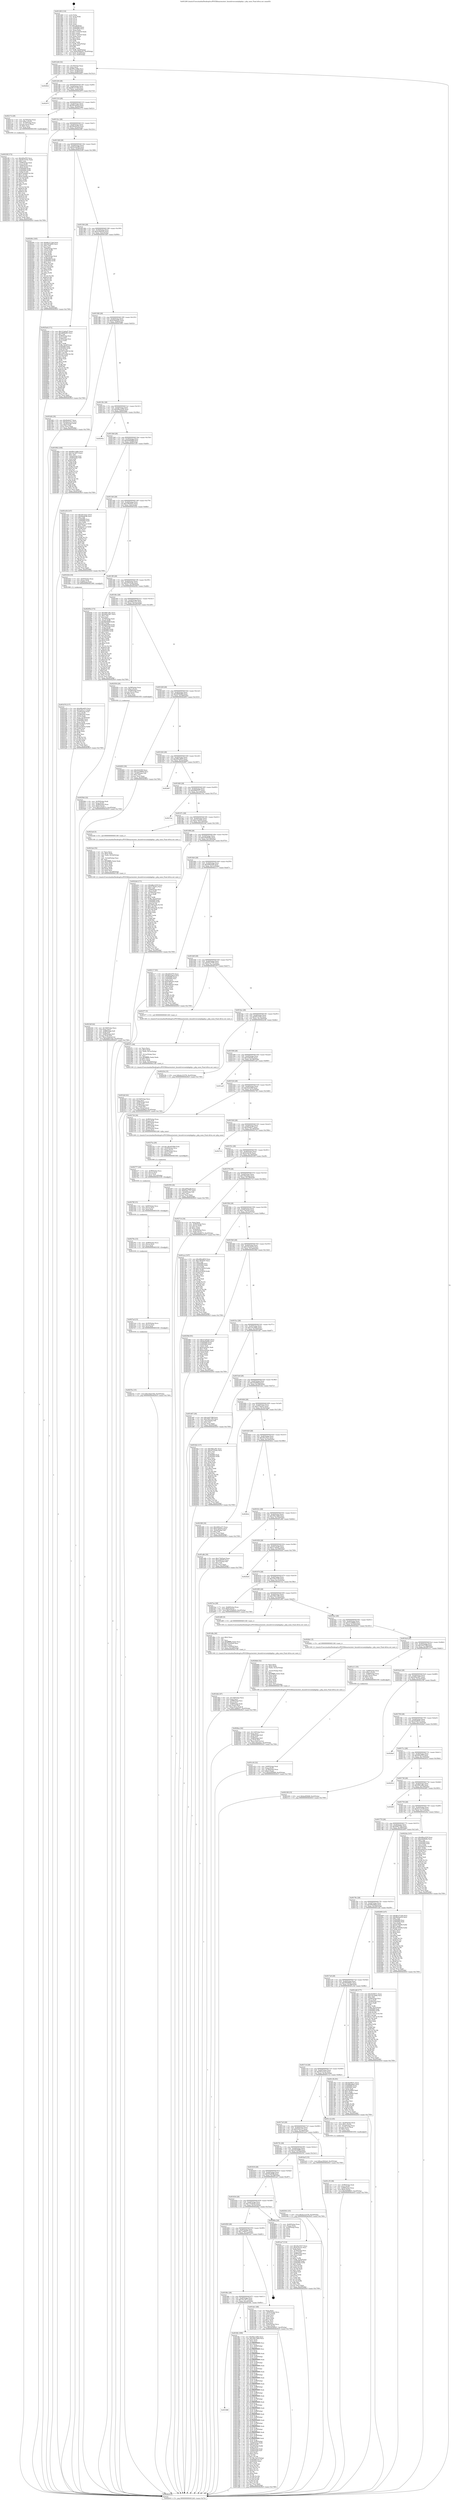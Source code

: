 digraph "0x401260" {
  label = "0x401260 (/mnt/c/Users/mathe/Desktop/tcc/POCII/binaries/extr_linuxdriversnetplipplip.c_plip_none_Final-ollvm.out::main(0))"
  labelloc = "t"
  node[shape=record]

  Entry [label="",width=0.3,height=0.3,shape=circle,fillcolor=black,style=filled]
  "0x4012d4" [label="{
     0x4012d4 [32]\l
     | [instrs]\l
     &nbsp;&nbsp;0x4012d4 \<+6\>: mov -0xc0(%rbp),%eax\l
     &nbsp;&nbsp;0x4012da \<+2\>: mov %eax,%ecx\l
     &nbsp;&nbsp;0x4012dc \<+6\>: sub $0x89a1a06b,%ecx\l
     &nbsp;&nbsp;0x4012e2 \<+6\>: mov %eax,-0xd4(%rbp)\l
     &nbsp;&nbsp;0x4012e8 \<+6\>: mov %ecx,-0xd8(%rbp)\l
     &nbsp;&nbsp;0x4012ee \<+6\>: je 0000000000402822 \<main+0x15c2\>\l
  }"]
  "0x402822" [label="{
     0x402822\l
  }", style=dashed]
  "0x4012f4" [label="{
     0x4012f4 [28]\l
     | [instrs]\l
     &nbsp;&nbsp;0x4012f4 \<+5\>: jmp 00000000004012f9 \<main+0x99\>\l
     &nbsp;&nbsp;0x4012f9 \<+6\>: mov -0xd4(%rbp),%eax\l
     &nbsp;&nbsp;0x4012ff \<+5\>: sub $0x8b1571b6,%eax\l
     &nbsp;&nbsp;0x401304 \<+6\>: mov %eax,-0xdc(%rbp)\l
     &nbsp;&nbsp;0x40130a \<+6\>: je 000000000040297f \<main+0x171f\>\l
  }"]
  Exit [label="",width=0.3,height=0.3,shape=circle,fillcolor=black,style=filled,peripheries=2]
  "0x40297f" [label="{
     0x40297f\l
  }", style=dashed]
  "0x401310" [label="{
     0x401310 [28]\l
     | [instrs]\l
     &nbsp;&nbsp;0x401310 \<+5\>: jmp 0000000000401315 \<main+0xb5\>\l
     &nbsp;&nbsp;0x401315 \<+6\>: mov -0xd4(%rbp),%eax\l
     &nbsp;&nbsp;0x40131b \<+5\>: sub $0x963ae8cd,%eax\l
     &nbsp;&nbsp;0x401320 \<+6\>: mov %eax,-0xe0(%rbp)\l
     &nbsp;&nbsp;0x401326 \<+6\>: je 0000000000402172 \<main+0xf12\>\l
  }"]
  "0x4027bc" [label="{
     0x4027bc [15]\l
     | [instrs]\l
     &nbsp;&nbsp;0x4027bc \<+10\>: movl $0x33be576d,-0xc0(%rbp)\l
     &nbsp;&nbsp;0x4027c6 \<+5\>: jmp 00000000004029c9 \<main+0x1769\>\l
  }"]
  "0x402172" [label="{
     0x402172 [29]\l
     | [instrs]\l
     &nbsp;&nbsp;0x402172 \<+4\>: mov -0x70(%rbp),%rax\l
     &nbsp;&nbsp;0x402176 \<+6\>: movl $0x1,(%rax)\l
     &nbsp;&nbsp;0x40217c \<+4\>: mov -0x70(%rbp),%rax\l
     &nbsp;&nbsp;0x402180 \<+3\>: movslq (%rax),%rax\l
     &nbsp;&nbsp;0x402183 \<+4\>: shl $0x2,%rax\l
     &nbsp;&nbsp;0x402187 \<+3\>: mov %rax,%rdi\l
     &nbsp;&nbsp;0x40218a \<+5\>: call 0000000000401050 \<malloc@plt\>\l
     | [calls]\l
     &nbsp;&nbsp;0x401050 \{1\} (unknown)\l
  }"]
  "0x40132c" [label="{
     0x40132c [28]\l
     | [instrs]\l
     &nbsp;&nbsp;0x40132c \<+5\>: jmp 0000000000401331 \<main+0xd1\>\l
     &nbsp;&nbsp;0x401331 \<+6\>: mov -0xd4(%rbp),%eax\l
     &nbsp;&nbsp;0x401337 \<+5\>: sub $0x96e9a916,%eax\l
     &nbsp;&nbsp;0x40133c \<+6\>: mov %eax,-0xe4(%rbp)\l
     &nbsp;&nbsp;0x401342 \<+6\>: je 000000000040249c \<main+0x123c\>\l
  }"]
  "0x4027ad" [label="{
     0x4027ad [15]\l
     | [instrs]\l
     &nbsp;&nbsp;0x4027ad \<+4\>: mov -0x50(%rbp),%rcx\l
     &nbsp;&nbsp;0x4027b1 \<+3\>: mov (%rcx),%rcx\l
     &nbsp;&nbsp;0x4027b4 \<+3\>: mov %rcx,%rdi\l
     &nbsp;&nbsp;0x4027b7 \<+5\>: call 0000000000401030 \<free@plt\>\l
     | [calls]\l
     &nbsp;&nbsp;0x401030 \{1\} (unknown)\l
  }"]
  "0x40249c" [label="{
     0x40249c [165]\l
     | [instrs]\l
     &nbsp;&nbsp;0x40249c \<+5\>: mov $0x8b1571b6,%eax\l
     &nbsp;&nbsp;0x4024a1 \<+5\>: mov $0x5d536f00,%ecx\l
     &nbsp;&nbsp;0x4024a6 \<+2\>: mov $0x1,%dl\l
     &nbsp;&nbsp;0x4024a8 \<+2\>: xor %esi,%esi\l
     &nbsp;&nbsp;0x4024aa \<+4\>: mov -0x60(%rbp),%rdi\l
     &nbsp;&nbsp;0x4024ae \<+3\>: mov (%rdi),%r8d\l
     &nbsp;&nbsp;0x4024b1 \<+3\>: mov %esi,%r9d\l
     &nbsp;&nbsp;0x4024b4 \<+4\>: sub $0x1,%r9d\l
     &nbsp;&nbsp;0x4024b8 \<+3\>: sub %r9d,%r8d\l
     &nbsp;&nbsp;0x4024bb \<+4\>: mov -0x60(%rbp),%rdi\l
     &nbsp;&nbsp;0x4024bf \<+3\>: mov %r8d,(%rdi)\l
     &nbsp;&nbsp;0x4024c2 \<+8\>: mov 0x405060,%r8d\l
     &nbsp;&nbsp;0x4024ca \<+8\>: mov 0x405064,%r9d\l
     &nbsp;&nbsp;0x4024d2 \<+3\>: sub $0x1,%esi\l
     &nbsp;&nbsp;0x4024d5 \<+3\>: mov %r8d,%r10d\l
     &nbsp;&nbsp;0x4024d8 \<+3\>: add %esi,%r10d\l
     &nbsp;&nbsp;0x4024db \<+4\>: imul %r10d,%r8d\l
     &nbsp;&nbsp;0x4024df \<+4\>: and $0x1,%r8d\l
     &nbsp;&nbsp;0x4024e3 \<+4\>: cmp $0x0,%r8d\l
     &nbsp;&nbsp;0x4024e7 \<+4\>: sete %r11b\l
     &nbsp;&nbsp;0x4024eb \<+4\>: cmp $0xa,%r9d\l
     &nbsp;&nbsp;0x4024ef \<+3\>: setl %bl\l
     &nbsp;&nbsp;0x4024f2 \<+3\>: mov %r11b,%r14b\l
     &nbsp;&nbsp;0x4024f5 \<+4\>: xor $0xff,%r14b\l
     &nbsp;&nbsp;0x4024f9 \<+3\>: mov %bl,%r15b\l
     &nbsp;&nbsp;0x4024fc \<+4\>: xor $0xff,%r15b\l
     &nbsp;&nbsp;0x402500 \<+3\>: xor $0x1,%dl\l
     &nbsp;&nbsp;0x402503 \<+3\>: mov %r14b,%r12b\l
     &nbsp;&nbsp;0x402506 \<+4\>: and $0xff,%r12b\l
     &nbsp;&nbsp;0x40250a \<+3\>: and %dl,%r11b\l
     &nbsp;&nbsp;0x40250d \<+3\>: mov %r15b,%r13b\l
     &nbsp;&nbsp;0x402510 \<+4\>: and $0xff,%r13b\l
     &nbsp;&nbsp;0x402514 \<+2\>: and %dl,%bl\l
     &nbsp;&nbsp;0x402516 \<+3\>: or %r11b,%r12b\l
     &nbsp;&nbsp;0x402519 \<+3\>: or %bl,%r13b\l
     &nbsp;&nbsp;0x40251c \<+3\>: xor %r13b,%r12b\l
     &nbsp;&nbsp;0x40251f \<+3\>: or %r15b,%r14b\l
     &nbsp;&nbsp;0x402522 \<+4\>: xor $0xff,%r14b\l
     &nbsp;&nbsp;0x402526 \<+3\>: or $0x1,%dl\l
     &nbsp;&nbsp;0x402529 \<+3\>: and %dl,%r14b\l
     &nbsp;&nbsp;0x40252c \<+3\>: or %r14b,%r12b\l
     &nbsp;&nbsp;0x40252f \<+4\>: test $0x1,%r12b\l
     &nbsp;&nbsp;0x402533 \<+3\>: cmovne %ecx,%eax\l
     &nbsp;&nbsp;0x402536 \<+6\>: mov %eax,-0xc0(%rbp)\l
     &nbsp;&nbsp;0x40253c \<+5\>: jmp 00000000004029c9 \<main+0x1769\>\l
  }"]
  "0x401348" [label="{
     0x401348 [28]\l
     | [instrs]\l
     &nbsp;&nbsp;0x401348 \<+5\>: jmp 000000000040134d \<main+0xed\>\l
     &nbsp;&nbsp;0x40134d \<+6\>: mov -0xd4(%rbp),%eax\l
     &nbsp;&nbsp;0x401353 \<+5\>: sub $0x9a54ef49,%eax\l
     &nbsp;&nbsp;0x401358 \<+6\>: mov %eax,-0xe8(%rbp)\l
     &nbsp;&nbsp;0x40135e \<+6\>: je 00000000004025e8 \<main+0x1388\>\l
  }"]
  "0x40279e" [label="{
     0x40279e [15]\l
     | [instrs]\l
     &nbsp;&nbsp;0x40279e \<+4\>: mov -0x68(%rbp),%rcx\l
     &nbsp;&nbsp;0x4027a2 \<+3\>: mov (%rcx),%rcx\l
     &nbsp;&nbsp;0x4027a5 \<+3\>: mov %rcx,%rdi\l
     &nbsp;&nbsp;0x4027a8 \<+5\>: call 0000000000401030 \<free@plt\>\l
     | [calls]\l
     &nbsp;&nbsp;0x401030 \{1\} (unknown)\l
  }"]
  "0x4025e8" [label="{
     0x4025e8 [171]\l
     | [instrs]\l
     &nbsp;&nbsp;0x4025e8 \<+5\>: mov $0x313e6a47,%eax\l
     &nbsp;&nbsp;0x4025ed \<+5\>: mov $0xd6f94d83,%ecx\l
     &nbsp;&nbsp;0x4025f2 \<+2\>: mov $0x1,%dl\l
     &nbsp;&nbsp;0x4025f4 \<+4\>: mov -0x48(%rbp),%rsi\l
     &nbsp;&nbsp;0x4025f8 \<+2\>: mov (%rsi),%edi\l
     &nbsp;&nbsp;0x4025fa \<+4\>: mov -0x58(%rbp),%rsi\l
     &nbsp;&nbsp;0x4025fe \<+2\>: cmp (%rsi),%edi\l
     &nbsp;&nbsp;0x402600 \<+4\>: setl %r8b\l
     &nbsp;&nbsp;0x402604 \<+4\>: and $0x1,%r8b\l
     &nbsp;&nbsp;0x402608 \<+4\>: mov %r8b,-0x29(%rbp)\l
     &nbsp;&nbsp;0x40260c \<+7\>: mov 0x405060,%edi\l
     &nbsp;&nbsp;0x402613 \<+8\>: mov 0x405064,%r9d\l
     &nbsp;&nbsp;0x40261b \<+3\>: mov %edi,%r10d\l
     &nbsp;&nbsp;0x40261e \<+7\>: sub $0xc937a2d6,%r10d\l
     &nbsp;&nbsp;0x402625 \<+4\>: sub $0x1,%r10d\l
     &nbsp;&nbsp;0x402629 \<+7\>: add $0xc937a2d6,%r10d\l
     &nbsp;&nbsp;0x402630 \<+4\>: imul %r10d,%edi\l
     &nbsp;&nbsp;0x402634 \<+3\>: and $0x1,%edi\l
     &nbsp;&nbsp;0x402637 \<+3\>: cmp $0x0,%edi\l
     &nbsp;&nbsp;0x40263a \<+4\>: sete %r8b\l
     &nbsp;&nbsp;0x40263e \<+4\>: cmp $0xa,%r9d\l
     &nbsp;&nbsp;0x402642 \<+4\>: setl %r11b\l
     &nbsp;&nbsp;0x402646 \<+3\>: mov %r8b,%bl\l
     &nbsp;&nbsp;0x402649 \<+3\>: xor $0xff,%bl\l
     &nbsp;&nbsp;0x40264c \<+3\>: mov %r11b,%r14b\l
     &nbsp;&nbsp;0x40264f \<+4\>: xor $0xff,%r14b\l
     &nbsp;&nbsp;0x402653 \<+3\>: xor $0x0,%dl\l
     &nbsp;&nbsp;0x402656 \<+3\>: mov %bl,%r15b\l
     &nbsp;&nbsp;0x402659 \<+4\>: and $0x0,%r15b\l
     &nbsp;&nbsp;0x40265d \<+3\>: and %dl,%r8b\l
     &nbsp;&nbsp;0x402660 \<+3\>: mov %r14b,%r12b\l
     &nbsp;&nbsp;0x402663 \<+4\>: and $0x0,%r12b\l
     &nbsp;&nbsp;0x402667 \<+3\>: and %dl,%r11b\l
     &nbsp;&nbsp;0x40266a \<+3\>: or %r8b,%r15b\l
     &nbsp;&nbsp;0x40266d \<+3\>: or %r11b,%r12b\l
     &nbsp;&nbsp;0x402670 \<+3\>: xor %r12b,%r15b\l
     &nbsp;&nbsp;0x402673 \<+3\>: or %r14b,%bl\l
     &nbsp;&nbsp;0x402676 \<+3\>: xor $0xff,%bl\l
     &nbsp;&nbsp;0x402679 \<+3\>: or $0x0,%dl\l
     &nbsp;&nbsp;0x40267c \<+2\>: and %dl,%bl\l
     &nbsp;&nbsp;0x40267e \<+3\>: or %bl,%r15b\l
     &nbsp;&nbsp;0x402681 \<+4\>: test $0x1,%r15b\l
     &nbsp;&nbsp;0x402685 \<+3\>: cmovne %ecx,%eax\l
     &nbsp;&nbsp;0x402688 \<+6\>: mov %eax,-0xc0(%rbp)\l
     &nbsp;&nbsp;0x40268e \<+5\>: jmp 00000000004029c9 \<main+0x1769\>\l
  }"]
  "0x401364" [label="{
     0x401364 [28]\l
     | [instrs]\l
     &nbsp;&nbsp;0x401364 \<+5\>: jmp 0000000000401369 \<main+0x109\>\l
     &nbsp;&nbsp;0x401369 \<+6\>: mov -0xd4(%rbp),%eax\l
     &nbsp;&nbsp;0x40136f \<+5\>: sub $0xae3642e0,%eax\l
     &nbsp;&nbsp;0x401374 \<+6\>: mov %eax,-0xec(%rbp)\l
     &nbsp;&nbsp;0x40137a \<+6\>: je 0000000000401bf4 \<main+0x994\>\l
  }"]
  "0x40278f" [label="{
     0x40278f [15]\l
     | [instrs]\l
     &nbsp;&nbsp;0x40278f \<+4\>: mov -0x80(%rbp),%rcx\l
     &nbsp;&nbsp;0x402793 \<+3\>: mov (%rcx),%rcx\l
     &nbsp;&nbsp;0x402796 \<+3\>: mov %rcx,%rdi\l
     &nbsp;&nbsp;0x402799 \<+5\>: call 0000000000401030 \<free@plt\>\l
     | [calls]\l
     &nbsp;&nbsp;0x401030 \{1\} (unknown)\l
  }"]
  "0x401bf4" [label="{
     0x401bf4 [30]\l
     | [instrs]\l
     &nbsp;&nbsp;0x401bf4 \<+5\>: mov $0x94a8e57,%eax\l
     &nbsp;&nbsp;0x401bf9 \<+5\>: mov $0x5b3ce5ce,%ecx\l
     &nbsp;&nbsp;0x401bfe \<+3\>: mov -0x30(%rbp),%edx\l
     &nbsp;&nbsp;0x401c01 \<+3\>: cmp $0x0,%edx\l
     &nbsp;&nbsp;0x401c04 \<+3\>: cmove %ecx,%eax\l
     &nbsp;&nbsp;0x401c07 \<+6\>: mov %eax,-0xc0(%rbp)\l
     &nbsp;&nbsp;0x401c0d \<+5\>: jmp 00000000004029c9 \<main+0x1769\>\l
  }"]
  "0x401380" [label="{
     0x401380 [28]\l
     | [instrs]\l
     &nbsp;&nbsp;0x401380 \<+5\>: jmp 0000000000401385 \<main+0x125\>\l
     &nbsp;&nbsp;0x401385 \<+6\>: mov -0xd4(%rbp),%eax\l
     &nbsp;&nbsp;0x40138b \<+5\>: sub $0xb59ddc65,%eax\l
     &nbsp;&nbsp;0x401390 \<+6\>: mov %eax,-0xf0(%rbp)\l
     &nbsp;&nbsp;0x401396 \<+6\>: je 0000000000401892 \<main+0x632\>\l
  }"]
  "0x402777" [label="{
     0x402777 [24]\l
     | [instrs]\l
     &nbsp;&nbsp;0x402777 \<+7\>: mov -0x98(%rbp),%rcx\l
     &nbsp;&nbsp;0x40277e \<+3\>: mov (%rcx),%rcx\l
     &nbsp;&nbsp;0x402781 \<+3\>: mov %rcx,%rdi\l
     &nbsp;&nbsp;0x402784 \<+6\>: mov %eax,-0x1c4(%rbp)\l
     &nbsp;&nbsp;0x40278a \<+5\>: call 0000000000401030 \<free@plt\>\l
     | [calls]\l
     &nbsp;&nbsp;0x401030 \{1\} (unknown)\l
  }"]
  "0x401892" [label="{
     0x401892 [106]\l
     | [instrs]\l
     &nbsp;&nbsp;0x401892 \<+5\>: mov $0x89a1a06b,%eax\l
     &nbsp;&nbsp;0x401897 \<+5\>: mov $0x7dc14f73,%ecx\l
     &nbsp;&nbsp;0x40189c \<+2\>: mov $0x1,%dl\l
     &nbsp;&nbsp;0x40189e \<+7\>: mov -0xba(%rbp),%sil\l
     &nbsp;&nbsp;0x4018a5 \<+7\>: mov -0xb9(%rbp),%dil\l
     &nbsp;&nbsp;0x4018ac \<+3\>: mov %sil,%r8b\l
     &nbsp;&nbsp;0x4018af \<+4\>: xor $0xff,%r8b\l
     &nbsp;&nbsp;0x4018b3 \<+3\>: mov %dil,%r9b\l
     &nbsp;&nbsp;0x4018b6 \<+4\>: xor $0xff,%r9b\l
     &nbsp;&nbsp;0x4018ba \<+3\>: xor $0x0,%dl\l
     &nbsp;&nbsp;0x4018bd \<+3\>: mov %r8b,%r10b\l
     &nbsp;&nbsp;0x4018c0 \<+4\>: and $0x0,%r10b\l
     &nbsp;&nbsp;0x4018c4 \<+3\>: and %dl,%sil\l
     &nbsp;&nbsp;0x4018c7 \<+3\>: mov %r9b,%r11b\l
     &nbsp;&nbsp;0x4018ca \<+4\>: and $0x0,%r11b\l
     &nbsp;&nbsp;0x4018ce \<+3\>: and %dl,%dil\l
     &nbsp;&nbsp;0x4018d1 \<+3\>: or %sil,%r10b\l
     &nbsp;&nbsp;0x4018d4 \<+3\>: or %dil,%r11b\l
     &nbsp;&nbsp;0x4018d7 \<+3\>: xor %r11b,%r10b\l
     &nbsp;&nbsp;0x4018da \<+3\>: or %r9b,%r8b\l
     &nbsp;&nbsp;0x4018dd \<+4\>: xor $0xff,%r8b\l
     &nbsp;&nbsp;0x4018e1 \<+3\>: or $0x0,%dl\l
     &nbsp;&nbsp;0x4018e4 \<+3\>: and %dl,%r8b\l
     &nbsp;&nbsp;0x4018e7 \<+3\>: or %r8b,%r10b\l
     &nbsp;&nbsp;0x4018ea \<+4\>: test $0x1,%r10b\l
     &nbsp;&nbsp;0x4018ee \<+3\>: cmovne %ecx,%eax\l
     &nbsp;&nbsp;0x4018f1 \<+6\>: mov %eax,-0xc0(%rbp)\l
     &nbsp;&nbsp;0x4018f7 \<+5\>: jmp 00000000004029c9 \<main+0x1769\>\l
  }"]
  "0x40139c" [label="{
     0x40139c [28]\l
     | [instrs]\l
     &nbsp;&nbsp;0x40139c \<+5\>: jmp 00000000004013a1 \<main+0x141\>\l
     &nbsp;&nbsp;0x4013a1 \<+6\>: mov -0xd4(%rbp),%eax\l
     &nbsp;&nbsp;0x4013a7 \<+5\>: sub $0xb8bcd100,%eax\l
     &nbsp;&nbsp;0x4013ac \<+6\>: mov %eax,-0xf4(%rbp)\l
     &nbsp;&nbsp;0x4013b2 \<+6\>: je 000000000040295a \<main+0x16fa\>\l
  }"]
  "0x4029c9" [label="{
     0x4029c9 [5]\l
     | [instrs]\l
     &nbsp;&nbsp;0x4029c9 \<+5\>: jmp 00000000004012d4 \<main+0x74\>\l
  }"]
  "0x401260" [label="{
     0x401260 [116]\l
     | [instrs]\l
     &nbsp;&nbsp;0x401260 \<+1\>: push %rbp\l
     &nbsp;&nbsp;0x401261 \<+3\>: mov %rsp,%rbp\l
     &nbsp;&nbsp;0x401264 \<+2\>: push %r15\l
     &nbsp;&nbsp;0x401266 \<+2\>: push %r14\l
     &nbsp;&nbsp;0x401268 \<+2\>: push %r13\l
     &nbsp;&nbsp;0x40126a \<+2\>: push %r12\l
     &nbsp;&nbsp;0x40126c \<+1\>: push %rbx\l
     &nbsp;&nbsp;0x40126d \<+7\>: sub $0x1e8,%rsp\l
     &nbsp;&nbsp;0x401274 \<+7\>: mov 0x405060,%eax\l
     &nbsp;&nbsp;0x40127b \<+7\>: mov 0x405064,%ecx\l
     &nbsp;&nbsp;0x401282 \<+2\>: mov %eax,%edx\l
     &nbsp;&nbsp;0x401284 \<+6\>: add $0x175e0a54,%edx\l
     &nbsp;&nbsp;0x40128a \<+3\>: sub $0x1,%edx\l
     &nbsp;&nbsp;0x40128d \<+6\>: sub $0x175e0a54,%edx\l
     &nbsp;&nbsp;0x401293 \<+3\>: imul %edx,%eax\l
     &nbsp;&nbsp;0x401296 \<+3\>: and $0x1,%eax\l
     &nbsp;&nbsp;0x401299 \<+3\>: cmp $0x0,%eax\l
     &nbsp;&nbsp;0x40129c \<+4\>: sete %r8b\l
     &nbsp;&nbsp;0x4012a0 \<+4\>: and $0x1,%r8b\l
     &nbsp;&nbsp;0x4012a4 \<+7\>: mov %r8b,-0xba(%rbp)\l
     &nbsp;&nbsp;0x4012ab \<+3\>: cmp $0xa,%ecx\l
     &nbsp;&nbsp;0x4012ae \<+4\>: setl %r8b\l
     &nbsp;&nbsp;0x4012b2 \<+4\>: and $0x1,%r8b\l
     &nbsp;&nbsp;0x4012b6 \<+7\>: mov %r8b,-0xb9(%rbp)\l
     &nbsp;&nbsp;0x4012bd \<+10\>: movl $0xb59ddc65,-0xc0(%rbp)\l
     &nbsp;&nbsp;0x4012c7 \<+6\>: mov %edi,-0xc4(%rbp)\l
     &nbsp;&nbsp;0x4012cd \<+7\>: mov %rsi,-0xd0(%rbp)\l
  }"]
  "0x40275a" [label="{
     0x40275a [29]\l
     | [instrs]\l
     &nbsp;&nbsp;0x40275a \<+10\>: movabs $0x4030b6,%rdi\l
     &nbsp;&nbsp;0x402764 \<+4\>: mov -0x40(%rbp),%rcx\l
     &nbsp;&nbsp;0x402768 \<+2\>: mov %eax,(%rcx)\l
     &nbsp;&nbsp;0x40276a \<+4\>: mov -0x40(%rbp),%rcx\l
     &nbsp;&nbsp;0x40276e \<+2\>: mov (%rcx),%esi\l
     &nbsp;&nbsp;0x402770 \<+2\>: mov $0x0,%al\l
     &nbsp;&nbsp;0x402772 \<+5\>: call 0000000000401040 \<printf@plt\>\l
     | [calls]\l
     &nbsp;&nbsp;0x401040 \{1\} (unknown)\l
  }"]
  "0x40295a" [label="{
     0x40295a\l
  }", style=dashed]
  "0x4013b8" [label="{
     0x4013b8 [28]\l
     | [instrs]\l
     &nbsp;&nbsp;0x4013b8 \<+5\>: jmp 00000000004013bd \<main+0x15d\>\l
     &nbsp;&nbsp;0x4013bd \<+6\>: mov -0xd4(%rbp),%eax\l
     &nbsp;&nbsp;0x4013c3 \<+5\>: sub $0xbe85848f,%eax\l
     &nbsp;&nbsp;0x4013c8 \<+6\>: mov %eax,-0xf8(%rbp)\l
     &nbsp;&nbsp;0x4013ce \<+6\>: je 0000000000401e54 \<main+0xbf4\>\l
  }"]
  "0x4026ea" [label="{
     0x4026ea [42]\l
     | [instrs]\l
     &nbsp;&nbsp;0x4026ea \<+6\>: mov -0x1c0(%rbp),%ecx\l
     &nbsp;&nbsp;0x4026f0 \<+3\>: imul %eax,%ecx\l
     &nbsp;&nbsp;0x4026f3 \<+4\>: mov -0x50(%rbp),%r8\l
     &nbsp;&nbsp;0x4026f7 \<+3\>: mov (%r8),%r8\l
     &nbsp;&nbsp;0x4026fa \<+4\>: mov -0x48(%rbp),%r9\l
     &nbsp;&nbsp;0x4026fe \<+3\>: movslq (%r9),%r9\l
     &nbsp;&nbsp;0x402701 \<+4\>: mov %ecx,(%r8,%r9,4)\l
     &nbsp;&nbsp;0x402705 \<+10\>: movl $0x149addae,-0xc0(%rbp)\l
     &nbsp;&nbsp;0x40270f \<+5\>: jmp 00000000004029c9 \<main+0x1769\>\l
  }"]
  "0x401e54" [label="{
     0x401e54 [147]\l
     | [instrs]\l
     &nbsp;&nbsp;0x401e54 \<+5\>: mov $0x2fec5527,%eax\l
     &nbsp;&nbsp;0x401e59 \<+5\>: mov $0x6dadf3f6,%ecx\l
     &nbsp;&nbsp;0x401e5e \<+2\>: mov $0x1,%dl\l
     &nbsp;&nbsp;0x401e60 \<+7\>: mov 0x405060,%esi\l
     &nbsp;&nbsp;0x401e67 \<+7\>: mov 0x405064,%edi\l
     &nbsp;&nbsp;0x401e6e \<+3\>: mov %esi,%r8d\l
     &nbsp;&nbsp;0x401e71 \<+7\>: add $0xfea411c2,%r8d\l
     &nbsp;&nbsp;0x401e78 \<+4\>: sub $0x1,%r8d\l
     &nbsp;&nbsp;0x401e7c \<+7\>: sub $0xfea411c2,%r8d\l
     &nbsp;&nbsp;0x401e83 \<+4\>: imul %r8d,%esi\l
     &nbsp;&nbsp;0x401e87 \<+3\>: and $0x1,%esi\l
     &nbsp;&nbsp;0x401e8a \<+3\>: cmp $0x0,%esi\l
     &nbsp;&nbsp;0x401e8d \<+4\>: sete %r9b\l
     &nbsp;&nbsp;0x401e91 \<+3\>: cmp $0xa,%edi\l
     &nbsp;&nbsp;0x401e94 \<+4\>: setl %r10b\l
     &nbsp;&nbsp;0x401e98 \<+3\>: mov %r9b,%r11b\l
     &nbsp;&nbsp;0x401e9b \<+4\>: xor $0xff,%r11b\l
     &nbsp;&nbsp;0x401e9f \<+3\>: mov %r10b,%bl\l
     &nbsp;&nbsp;0x401ea2 \<+3\>: xor $0xff,%bl\l
     &nbsp;&nbsp;0x401ea5 \<+3\>: xor $0x1,%dl\l
     &nbsp;&nbsp;0x401ea8 \<+3\>: mov %r11b,%r14b\l
     &nbsp;&nbsp;0x401eab \<+4\>: and $0xff,%r14b\l
     &nbsp;&nbsp;0x401eaf \<+3\>: and %dl,%r9b\l
     &nbsp;&nbsp;0x401eb2 \<+3\>: mov %bl,%r15b\l
     &nbsp;&nbsp;0x401eb5 \<+4\>: and $0xff,%r15b\l
     &nbsp;&nbsp;0x401eb9 \<+3\>: and %dl,%r10b\l
     &nbsp;&nbsp;0x401ebc \<+3\>: or %r9b,%r14b\l
     &nbsp;&nbsp;0x401ebf \<+3\>: or %r10b,%r15b\l
     &nbsp;&nbsp;0x401ec2 \<+3\>: xor %r15b,%r14b\l
     &nbsp;&nbsp;0x401ec5 \<+3\>: or %bl,%r11b\l
     &nbsp;&nbsp;0x401ec8 \<+4\>: xor $0xff,%r11b\l
     &nbsp;&nbsp;0x401ecc \<+3\>: or $0x1,%dl\l
     &nbsp;&nbsp;0x401ecf \<+3\>: and %dl,%r11b\l
     &nbsp;&nbsp;0x401ed2 \<+3\>: or %r11b,%r14b\l
     &nbsp;&nbsp;0x401ed5 \<+4\>: test $0x1,%r14b\l
     &nbsp;&nbsp;0x401ed9 \<+3\>: cmovne %ecx,%eax\l
     &nbsp;&nbsp;0x401edc \<+6\>: mov %eax,-0xc0(%rbp)\l
     &nbsp;&nbsp;0x401ee2 \<+5\>: jmp 00000000004029c9 \<main+0x1769\>\l
  }"]
  "0x4013d4" [label="{
     0x4013d4 [28]\l
     | [instrs]\l
     &nbsp;&nbsp;0x4013d4 \<+5\>: jmp 00000000004013d9 \<main+0x179\>\l
     &nbsp;&nbsp;0x4013d9 \<+6\>: mov -0xd4(%rbp),%eax\l
     &nbsp;&nbsp;0x4013df \<+5\>: sub $0xc3854547,%eax\l
     &nbsp;&nbsp;0x4013e4 \<+6\>: mov %eax,-0xfc(%rbp)\l
     &nbsp;&nbsp;0x4013ea \<+6\>: je 0000000000401b5d \<main+0x8fd\>\l
  }"]
  "0x4026b6" [label="{
     0x4026b6 [52]\l
     | [instrs]\l
     &nbsp;&nbsp;0x4026b6 \<+2\>: xor %ecx,%ecx\l
     &nbsp;&nbsp;0x4026b8 \<+5\>: mov $0x2,%edx\l
     &nbsp;&nbsp;0x4026bd \<+6\>: mov %edx,-0x1bc(%rbp)\l
     &nbsp;&nbsp;0x4026c3 \<+1\>: cltd\l
     &nbsp;&nbsp;0x4026c4 \<+6\>: mov -0x1bc(%rbp),%esi\l
     &nbsp;&nbsp;0x4026ca \<+2\>: idiv %esi\l
     &nbsp;&nbsp;0x4026cc \<+6\>: imul $0xfffffffe,%edx,%edx\l
     &nbsp;&nbsp;0x4026d2 \<+2\>: mov %ecx,%edi\l
     &nbsp;&nbsp;0x4026d4 \<+2\>: sub %edx,%edi\l
     &nbsp;&nbsp;0x4026d6 \<+2\>: mov %ecx,%edx\l
     &nbsp;&nbsp;0x4026d8 \<+3\>: sub $0x1,%edx\l
     &nbsp;&nbsp;0x4026db \<+2\>: add %edx,%edi\l
     &nbsp;&nbsp;0x4026dd \<+2\>: sub %edi,%ecx\l
     &nbsp;&nbsp;0x4026df \<+6\>: mov %ecx,-0x1c0(%rbp)\l
     &nbsp;&nbsp;0x4026e5 \<+5\>: call 0000000000401160 \<next_i\>\l
     | [calls]\l
     &nbsp;&nbsp;0x401160 \{1\} (/mnt/c/Users/mathe/Desktop/tcc/POCII/binaries/extr_linuxdriversnetplipplip.c_plip_none_Final-ollvm.out::next_i)\l
  }"]
  "0x401b5d" [label="{
     0x401b5d [19]\l
     | [instrs]\l
     &nbsp;&nbsp;0x401b5d \<+7\>: mov -0xb0(%rbp),%rax\l
     &nbsp;&nbsp;0x401b64 \<+3\>: mov (%rax),%rax\l
     &nbsp;&nbsp;0x401b67 \<+4\>: mov 0x8(%rax),%rdi\l
     &nbsp;&nbsp;0x401b6b \<+5\>: call 0000000000401060 \<atoi@plt\>\l
     | [calls]\l
     &nbsp;&nbsp;0x401060 \{1\} (unknown)\l
  }"]
  "0x4013f0" [label="{
     0x4013f0 [28]\l
     | [instrs]\l
     &nbsp;&nbsp;0x4013f0 \<+5\>: jmp 00000000004013f5 \<main+0x195\>\l
     &nbsp;&nbsp;0x4013f5 \<+6\>: mov -0xd4(%rbp),%eax\l
     &nbsp;&nbsp;0x4013fb \<+5\>: sub $0xc8703e4e,%eax\l
     &nbsp;&nbsp;0x401400 \<+6\>: mov %eax,-0x100(%rbp)\l
     &nbsp;&nbsp;0x401406 \<+6\>: je 000000000040205b \<main+0xdfb\>\l
  }"]
  "0x40256d" [label="{
     0x40256d [32]\l
     | [instrs]\l
     &nbsp;&nbsp;0x40256d \<+4\>: mov -0x50(%rbp),%rdi\l
     &nbsp;&nbsp;0x402571 \<+3\>: mov %rax,(%rdi)\l
     &nbsp;&nbsp;0x402574 \<+4\>: mov -0x48(%rbp),%rax\l
     &nbsp;&nbsp;0x402578 \<+6\>: movl $0x0,(%rax)\l
     &nbsp;&nbsp;0x40257e \<+10\>: movl $0x1d3a6275,-0xc0(%rbp)\l
     &nbsp;&nbsp;0x402588 \<+5\>: jmp 00000000004029c9 \<main+0x1769\>\l
  }"]
  "0x40205b" [label="{
     0x40205b [173]\l
     | [instrs]\l
     &nbsp;&nbsp;0x40205b \<+5\>: mov $0x4961af0c,%eax\l
     &nbsp;&nbsp;0x402060 \<+5\>: mov $0x400ec0b7,%ecx\l
     &nbsp;&nbsp;0x402065 \<+2\>: mov $0x1,%dl\l
     &nbsp;&nbsp;0x402067 \<+2\>: xor %esi,%esi\l
     &nbsp;&nbsp;0x402069 \<+4\>: mov -0x78(%rbp),%rdi\l
     &nbsp;&nbsp;0x40206d \<+3\>: mov (%rdi),%r8d\l
     &nbsp;&nbsp;0x402070 \<+7\>: sub $0x6bb56f4f,%r8d\l
     &nbsp;&nbsp;0x402077 \<+4\>: add $0x1,%r8d\l
     &nbsp;&nbsp;0x40207b \<+7\>: add $0x6bb56f4f,%r8d\l
     &nbsp;&nbsp;0x402082 \<+4\>: mov -0x78(%rbp),%rdi\l
     &nbsp;&nbsp;0x402086 \<+3\>: mov %r8d,(%rdi)\l
     &nbsp;&nbsp;0x402089 \<+8\>: mov 0x405060,%r8d\l
     &nbsp;&nbsp;0x402091 \<+8\>: mov 0x405064,%r9d\l
     &nbsp;&nbsp;0x402099 \<+3\>: sub $0x1,%esi\l
     &nbsp;&nbsp;0x40209c \<+3\>: mov %r8d,%r10d\l
     &nbsp;&nbsp;0x40209f \<+3\>: add %esi,%r10d\l
     &nbsp;&nbsp;0x4020a2 \<+4\>: imul %r10d,%r8d\l
     &nbsp;&nbsp;0x4020a6 \<+4\>: and $0x1,%r8d\l
     &nbsp;&nbsp;0x4020aa \<+4\>: cmp $0x0,%r8d\l
     &nbsp;&nbsp;0x4020ae \<+4\>: sete %r11b\l
     &nbsp;&nbsp;0x4020b2 \<+4\>: cmp $0xa,%r9d\l
     &nbsp;&nbsp;0x4020b6 \<+3\>: setl %bl\l
     &nbsp;&nbsp;0x4020b9 \<+3\>: mov %r11b,%r14b\l
     &nbsp;&nbsp;0x4020bc \<+4\>: xor $0xff,%r14b\l
     &nbsp;&nbsp;0x4020c0 \<+3\>: mov %bl,%r15b\l
     &nbsp;&nbsp;0x4020c3 \<+4\>: xor $0xff,%r15b\l
     &nbsp;&nbsp;0x4020c7 \<+3\>: xor $0x0,%dl\l
     &nbsp;&nbsp;0x4020ca \<+3\>: mov %r14b,%r12b\l
     &nbsp;&nbsp;0x4020cd \<+4\>: and $0x0,%r12b\l
     &nbsp;&nbsp;0x4020d1 \<+3\>: and %dl,%r11b\l
     &nbsp;&nbsp;0x4020d4 \<+3\>: mov %r15b,%r13b\l
     &nbsp;&nbsp;0x4020d7 \<+4\>: and $0x0,%r13b\l
     &nbsp;&nbsp;0x4020db \<+2\>: and %dl,%bl\l
     &nbsp;&nbsp;0x4020dd \<+3\>: or %r11b,%r12b\l
     &nbsp;&nbsp;0x4020e0 \<+3\>: or %bl,%r13b\l
     &nbsp;&nbsp;0x4020e3 \<+3\>: xor %r13b,%r12b\l
     &nbsp;&nbsp;0x4020e6 \<+3\>: or %r15b,%r14b\l
     &nbsp;&nbsp;0x4020e9 \<+4\>: xor $0xff,%r14b\l
     &nbsp;&nbsp;0x4020ed \<+3\>: or $0x0,%dl\l
     &nbsp;&nbsp;0x4020f0 \<+3\>: and %dl,%r14b\l
     &nbsp;&nbsp;0x4020f3 \<+3\>: or %r14b,%r12b\l
     &nbsp;&nbsp;0x4020f6 \<+4\>: test $0x1,%r12b\l
     &nbsp;&nbsp;0x4020fa \<+3\>: cmovne %ecx,%eax\l
     &nbsp;&nbsp;0x4020fd \<+6\>: mov %eax,-0xc0(%rbp)\l
     &nbsp;&nbsp;0x402103 \<+5\>: jmp 00000000004029c9 \<main+0x1769\>\l
  }"]
  "0x40140c" [label="{
     0x40140c [28]\l
     | [instrs]\l
     &nbsp;&nbsp;0x40140c \<+5\>: jmp 0000000000401411 \<main+0x1b1\>\l
     &nbsp;&nbsp;0x401411 \<+6\>: mov -0xd4(%rbp),%eax\l
     &nbsp;&nbsp;0x401417 \<+5\>: sub $0xd482a337,%eax\l
     &nbsp;&nbsp;0x40141c \<+6\>: mov %eax,-0x104(%rbp)\l
     &nbsp;&nbsp;0x401422 \<+6\>: je 0000000000402550 \<main+0x12f0\>\l
  }"]
  "0x4023df" [label="{
     0x4023df [42]\l
     | [instrs]\l
     &nbsp;&nbsp;0x4023df \<+6\>: mov -0x1b8(%rbp),%ecx\l
     &nbsp;&nbsp;0x4023e5 \<+3\>: imul %eax,%ecx\l
     &nbsp;&nbsp;0x4023e8 \<+4\>: mov -0x68(%rbp),%r8\l
     &nbsp;&nbsp;0x4023ec \<+3\>: mov (%r8),%r8\l
     &nbsp;&nbsp;0x4023ef \<+4\>: mov -0x60(%rbp),%r9\l
     &nbsp;&nbsp;0x4023f3 \<+3\>: movslq (%r9),%r9\l
     &nbsp;&nbsp;0x4023f6 \<+4\>: mov %ecx,(%r8,%r9,4)\l
     &nbsp;&nbsp;0x4023fa \<+10\>: movl $0x4b8575eb,-0xc0(%rbp)\l
     &nbsp;&nbsp;0x402404 \<+5\>: jmp 00000000004029c9 \<main+0x1769\>\l
  }"]
  "0x402550" [label="{
     0x402550 [29]\l
     | [instrs]\l
     &nbsp;&nbsp;0x402550 \<+4\>: mov -0x58(%rbp),%rax\l
     &nbsp;&nbsp;0x402554 \<+6\>: movl $0x1,(%rax)\l
     &nbsp;&nbsp;0x40255a \<+4\>: mov -0x58(%rbp),%rax\l
     &nbsp;&nbsp;0x40255e \<+3\>: movslq (%rax),%rax\l
     &nbsp;&nbsp;0x402561 \<+4\>: shl $0x2,%rax\l
     &nbsp;&nbsp;0x402565 \<+3\>: mov %rax,%rdi\l
     &nbsp;&nbsp;0x402568 \<+5\>: call 0000000000401050 \<malloc@plt\>\l
     | [calls]\l
     &nbsp;&nbsp;0x401050 \{1\} (unknown)\l
  }"]
  "0x401428" [label="{
     0x401428 [28]\l
     | [instrs]\l
     &nbsp;&nbsp;0x401428 \<+5\>: jmp 000000000040142d \<main+0x1cd\>\l
     &nbsp;&nbsp;0x40142d \<+6\>: mov -0xd4(%rbp),%eax\l
     &nbsp;&nbsp;0x401433 \<+5\>: sub $0xd6f94d83,%eax\l
     &nbsp;&nbsp;0x401438 \<+6\>: mov %eax,-0x108(%rbp)\l
     &nbsp;&nbsp;0x40143e \<+6\>: je 0000000000402693 \<main+0x1433\>\l
  }"]
  "0x4023ab" [label="{
     0x4023ab [52]\l
     | [instrs]\l
     &nbsp;&nbsp;0x4023ab \<+2\>: xor %ecx,%ecx\l
     &nbsp;&nbsp;0x4023ad \<+5\>: mov $0x2,%edx\l
     &nbsp;&nbsp;0x4023b2 \<+6\>: mov %edx,-0x1b4(%rbp)\l
     &nbsp;&nbsp;0x4023b8 \<+1\>: cltd\l
     &nbsp;&nbsp;0x4023b9 \<+6\>: mov -0x1b4(%rbp),%esi\l
     &nbsp;&nbsp;0x4023bf \<+2\>: idiv %esi\l
     &nbsp;&nbsp;0x4023c1 \<+6\>: imul $0xfffffffe,%edx,%edx\l
     &nbsp;&nbsp;0x4023c7 \<+2\>: mov %ecx,%edi\l
     &nbsp;&nbsp;0x4023c9 \<+2\>: sub %edx,%edi\l
     &nbsp;&nbsp;0x4023cb \<+2\>: mov %ecx,%edx\l
     &nbsp;&nbsp;0x4023cd \<+3\>: sub $0x1,%edx\l
     &nbsp;&nbsp;0x4023d0 \<+2\>: add %edx,%edi\l
     &nbsp;&nbsp;0x4023d2 \<+2\>: sub %edi,%ecx\l
     &nbsp;&nbsp;0x4023d4 \<+6\>: mov %ecx,-0x1b8(%rbp)\l
     &nbsp;&nbsp;0x4023da \<+5\>: call 0000000000401160 \<next_i\>\l
     | [calls]\l
     &nbsp;&nbsp;0x401160 \{1\} (/mnt/c/Users/mathe/Desktop/tcc/POCII/binaries/extr_linuxdriversnetplipplip.c_plip_none_Final-ollvm.out::next_i)\l
  }"]
  "0x402693" [label="{
     0x402693 [30]\l
     | [instrs]\l
     &nbsp;&nbsp;0x402693 \<+5\>: mov $0x42d1000,%eax\l
     &nbsp;&nbsp;0x402698 \<+5\>: mov $0x3a109664,%ecx\l
     &nbsp;&nbsp;0x40269d \<+3\>: mov -0x29(%rbp),%dl\l
     &nbsp;&nbsp;0x4026a0 \<+3\>: test $0x1,%dl\l
     &nbsp;&nbsp;0x4026a3 \<+3\>: cmovne %ecx,%eax\l
     &nbsp;&nbsp;0x4026a6 \<+6\>: mov %eax,-0xc0(%rbp)\l
     &nbsp;&nbsp;0x4026ac \<+5\>: jmp 00000000004029c9 \<main+0x1769\>\l
  }"]
  "0x401444" [label="{
     0x401444 [28]\l
     | [instrs]\l
     &nbsp;&nbsp;0x401444 \<+5\>: jmp 0000000000401449 \<main+0x1e9\>\l
     &nbsp;&nbsp;0x401449 \<+6\>: mov -0xd4(%rbp),%eax\l
     &nbsp;&nbsp;0x40144f \<+5\>: sub $0xd90cd655,%eax\l
     &nbsp;&nbsp;0x401454 \<+6\>: mov %eax,-0x10c(%rbp)\l
     &nbsp;&nbsp;0x40145a \<+6\>: je 0000000000402867 \<main+0x1607\>\l
  }"]
  "0x40218f" [label="{
     0x40218f [172]\l
     | [instrs]\l
     &nbsp;&nbsp;0x40218f \<+5\>: mov $0x445af7f3,%ecx\l
     &nbsp;&nbsp;0x402194 \<+5\>: mov $0xf47a57bc,%edx\l
     &nbsp;&nbsp;0x402199 \<+3\>: mov $0x1,%sil\l
     &nbsp;&nbsp;0x40219c \<+4\>: mov -0x68(%rbp),%rdi\l
     &nbsp;&nbsp;0x4021a0 \<+3\>: mov %rax,(%rdi)\l
     &nbsp;&nbsp;0x4021a3 \<+4\>: mov -0x60(%rbp),%rax\l
     &nbsp;&nbsp;0x4021a7 \<+6\>: movl $0x0,(%rax)\l
     &nbsp;&nbsp;0x4021ad \<+8\>: mov 0x405060,%r8d\l
     &nbsp;&nbsp;0x4021b5 \<+8\>: mov 0x405064,%r9d\l
     &nbsp;&nbsp;0x4021bd \<+3\>: mov %r8d,%r10d\l
     &nbsp;&nbsp;0x4021c0 \<+7\>: add $0x67bab0fe,%r10d\l
     &nbsp;&nbsp;0x4021c7 \<+4\>: sub $0x1,%r10d\l
     &nbsp;&nbsp;0x4021cb \<+7\>: sub $0x67bab0fe,%r10d\l
     &nbsp;&nbsp;0x4021d2 \<+4\>: imul %r10d,%r8d\l
     &nbsp;&nbsp;0x4021d6 \<+4\>: and $0x1,%r8d\l
     &nbsp;&nbsp;0x4021da \<+4\>: cmp $0x0,%r8d\l
     &nbsp;&nbsp;0x4021de \<+4\>: sete %r11b\l
     &nbsp;&nbsp;0x4021e2 \<+4\>: cmp $0xa,%r9d\l
     &nbsp;&nbsp;0x4021e6 \<+3\>: setl %bl\l
     &nbsp;&nbsp;0x4021e9 \<+3\>: mov %r11b,%r14b\l
     &nbsp;&nbsp;0x4021ec \<+4\>: xor $0xff,%r14b\l
     &nbsp;&nbsp;0x4021f0 \<+3\>: mov %bl,%r15b\l
     &nbsp;&nbsp;0x4021f3 \<+4\>: xor $0xff,%r15b\l
     &nbsp;&nbsp;0x4021f7 \<+4\>: xor $0x1,%sil\l
     &nbsp;&nbsp;0x4021fb \<+3\>: mov %r14b,%r12b\l
     &nbsp;&nbsp;0x4021fe \<+4\>: and $0xff,%r12b\l
     &nbsp;&nbsp;0x402202 \<+3\>: and %sil,%r11b\l
     &nbsp;&nbsp;0x402205 \<+3\>: mov %r15b,%r13b\l
     &nbsp;&nbsp;0x402208 \<+4\>: and $0xff,%r13b\l
     &nbsp;&nbsp;0x40220c \<+3\>: and %sil,%bl\l
     &nbsp;&nbsp;0x40220f \<+3\>: or %r11b,%r12b\l
     &nbsp;&nbsp;0x402212 \<+3\>: or %bl,%r13b\l
     &nbsp;&nbsp;0x402215 \<+3\>: xor %r13b,%r12b\l
     &nbsp;&nbsp;0x402218 \<+3\>: or %r15b,%r14b\l
     &nbsp;&nbsp;0x40221b \<+4\>: xor $0xff,%r14b\l
     &nbsp;&nbsp;0x40221f \<+4\>: or $0x1,%sil\l
     &nbsp;&nbsp;0x402223 \<+3\>: and %sil,%r14b\l
     &nbsp;&nbsp;0x402226 \<+3\>: or %r14b,%r12b\l
     &nbsp;&nbsp;0x402229 \<+4\>: test $0x1,%r12b\l
     &nbsp;&nbsp;0x40222d \<+3\>: cmovne %edx,%ecx\l
     &nbsp;&nbsp;0x402230 \<+6\>: mov %ecx,-0xc0(%rbp)\l
     &nbsp;&nbsp;0x402236 \<+5\>: jmp 00000000004029c9 \<main+0x1769\>\l
  }"]
  "0x402867" [label="{
     0x402867\l
  }", style=dashed]
  "0x401460" [label="{
     0x401460 [28]\l
     | [instrs]\l
     &nbsp;&nbsp;0x401460 \<+5\>: jmp 0000000000401465 \<main+0x205\>\l
     &nbsp;&nbsp;0x401465 \<+6\>: mov -0xd4(%rbp),%eax\l
     &nbsp;&nbsp;0x40146b \<+5\>: sub $0xdf485537,%eax\l
     &nbsp;&nbsp;0x401470 \<+6\>: mov %eax,-0x110(%rbp)\l
     &nbsp;&nbsp;0x401476 \<+6\>: je 00000000004027da \<main+0x157a\>\l
  }"]
  "0x401fa8" [label="{
     0x401fa8 [42]\l
     | [instrs]\l
     &nbsp;&nbsp;0x401fa8 \<+6\>: mov -0x1b0(%rbp),%ecx\l
     &nbsp;&nbsp;0x401fae \<+3\>: imul %eax,%ecx\l
     &nbsp;&nbsp;0x401fb1 \<+4\>: mov -0x80(%rbp),%rdi\l
     &nbsp;&nbsp;0x401fb5 \<+3\>: mov (%rdi),%rdi\l
     &nbsp;&nbsp;0x401fb8 \<+4\>: mov -0x78(%rbp),%r8\l
     &nbsp;&nbsp;0x401fbc \<+3\>: movslq (%r8),%r8\l
     &nbsp;&nbsp;0x401fbf \<+4\>: mov %ecx,(%rdi,%r8,4)\l
     &nbsp;&nbsp;0x401fc3 \<+10\>: movl $0x24e696af,-0xc0(%rbp)\l
     &nbsp;&nbsp;0x401fcd \<+5\>: jmp 00000000004029c9 \<main+0x1769\>\l
  }"]
  "0x4027da" [label="{
     0x4027da\l
  }", style=dashed]
  "0x40147c" [label="{
     0x40147c [28]\l
     | [instrs]\l
     &nbsp;&nbsp;0x40147c \<+5\>: jmp 0000000000401481 \<main+0x221\>\l
     &nbsp;&nbsp;0x401481 \<+6\>: mov -0xd4(%rbp),%eax\l
     &nbsp;&nbsp;0x401487 \<+5\>: sub $0xe14ef25a,%eax\l
     &nbsp;&nbsp;0x40148c \<+6\>: mov %eax,-0x114(%rbp)\l
     &nbsp;&nbsp;0x401492 \<+6\>: je 00000000004023a6 \<main+0x1146\>\l
  }"]
  "0x401f7c" [label="{
     0x401f7c [44]\l
     | [instrs]\l
     &nbsp;&nbsp;0x401f7c \<+2\>: xor %ecx,%ecx\l
     &nbsp;&nbsp;0x401f7e \<+5\>: mov $0x2,%edx\l
     &nbsp;&nbsp;0x401f83 \<+6\>: mov %edx,-0x1ac(%rbp)\l
     &nbsp;&nbsp;0x401f89 \<+1\>: cltd\l
     &nbsp;&nbsp;0x401f8a \<+6\>: mov -0x1ac(%rbp),%esi\l
     &nbsp;&nbsp;0x401f90 \<+2\>: idiv %esi\l
     &nbsp;&nbsp;0x401f92 \<+6\>: imul $0xfffffffe,%edx,%edx\l
     &nbsp;&nbsp;0x401f98 \<+3\>: sub $0x1,%ecx\l
     &nbsp;&nbsp;0x401f9b \<+2\>: sub %ecx,%edx\l
     &nbsp;&nbsp;0x401f9d \<+6\>: mov %edx,-0x1b0(%rbp)\l
     &nbsp;&nbsp;0x401fa3 \<+5\>: call 0000000000401160 \<next_i\>\l
     | [calls]\l
     &nbsp;&nbsp;0x401160 \{1\} (/mnt/c/Users/mathe/Desktop/tcc/POCII/binaries/extr_linuxdriversnetplipplip.c_plip_none_Final-ollvm.out::next_i)\l
  }"]
  "0x4023a6" [label="{
     0x4023a6 [5]\l
     | [instrs]\l
     &nbsp;&nbsp;0x4023a6 \<+5\>: call 0000000000401160 \<next_i\>\l
     | [calls]\l
     &nbsp;&nbsp;0x401160 \{1\} (/mnt/c/Users/mathe/Desktop/tcc/POCII/binaries/extr_linuxdriversnetplipplip.c_plip_none_Final-ollvm.out::next_i)\l
  }"]
  "0x401498" [label="{
     0x401498 [28]\l
     | [instrs]\l
     &nbsp;&nbsp;0x401498 \<+5\>: jmp 000000000040149d \<main+0x23d\>\l
     &nbsp;&nbsp;0x40149d \<+6\>: mov -0xd4(%rbp),%eax\l
     &nbsp;&nbsp;0x4014a3 \<+5\>: sub $0xe44d928e,%eax\l
     &nbsp;&nbsp;0x4014a8 \<+6\>: mov %eax,-0x118(%rbp)\l
     &nbsp;&nbsp;0x4014ae \<+6\>: je 00000000004022dd \<main+0x107d\>\l
  }"]
  "0x401e34" [label="{
     0x401e34 [32]\l
     | [instrs]\l
     &nbsp;&nbsp;0x401e34 \<+4\>: mov -0x80(%rbp),%rdi\l
     &nbsp;&nbsp;0x401e38 \<+3\>: mov %rax,(%rdi)\l
     &nbsp;&nbsp;0x401e3b \<+4\>: mov -0x78(%rbp),%rax\l
     &nbsp;&nbsp;0x401e3f \<+6\>: movl $0x0,(%rax)\l
     &nbsp;&nbsp;0x401e45 \<+10\>: movl $0xbe85848f,-0xc0(%rbp)\l
     &nbsp;&nbsp;0x401e4f \<+5\>: jmp 00000000004029c9 \<main+0x1769\>\l
  }"]
  "0x4022dd" [label="{
     0x4022dd [171]\l
     | [instrs]\l
     &nbsp;&nbsp;0x4022dd \<+5\>: mov $0xb8bcd100,%eax\l
     &nbsp;&nbsp;0x4022e2 \<+5\>: mov $0x273baf1a,%ecx\l
     &nbsp;&nbsp;0x4022e7 \<+2\>: mov $0x1,%dl\l
     &nbsp;&nbsp;0x4022e9 \<+4\>: mov -0x60(%rbp),%rsi\l
     &nbsp;&nbsp;0x4022ed \<+2\>: mov (%rsi),%edi\l
     &nbsp;&nbsp;0x4022ef \<+4\>: mov -0x70(%rbp),%rsi\l
     &nbsp;&nbsp;0x4022f3 \<+2\>: cmp (%rsi),%edi\l
     &nbsp;&nbsp;0x4022f5 \<+4\>: setl %r8b\l
     &nbsp;&nbsp;0x4022f9 \<+4\>: and $0x1,%r8b\l
     &nbsp;&nbsp;0x4022fd \<+4\>: mov %r8b,-0x2a(%rbp)\l
     &nbsp;&nbsp;0x402301 \<+7\>: mov 0x405060,%edi\l
     &nbsp;&nbsp;0x402308 \<+8\>: mov 0x405064,%r9d\l
     &nbsp;&nbsp;0x402310 \<+3\>: mov %edi,%r10d\l
     &nbsp;&nbsp;0x402313 \<+7\>: add $0x1993aa9a,%r10d\l
     &nbsp;&nbsp;0x40231a \<+4\>: sub $0x1,%r10d\l
     &nbsp;&nbsp;0x40231e \<+7\>: sub $0x1993aa9a,%r10d\l
     &nbsp;&nbsp;0x402325 \<+4\>: imul %r10d,%edi\l
     &nbsp;&nbsp;0x402329 \<+3\>: and $0x1,%edi\l
     &nbsp;&nbsp;0x40232c \<+3\>: cmp $0x0,%edi\l
     &nbsp;&nbsp;0x40232f \<+4\>: sete %r8b\l
     &nbsp;&nbsp;0x402333 \<+4\>: cmp $0xa,%r9d\l
     &nbsp;&nbsp;0x402337 \<+4\>: setl %r11b\l
     &nbsp;&nbsp;0x40233b \<+3\>: mov %r8b,%bl\l
     &nbsp;&nbsp;0x40233e \<+3\>: xor $0xff,%bl\l
     &nbsp;&nbsp;0x402341 \<+3\>: mov %r11b,%r14b\l
     &nbsp;&nbsp;0x402344 \<+4\>: xor $0xff,%r14b\l
     &nbsp;&nbsp;0x402348 \<+3\>: xor $0x0,%dl\l
     &nbsp;&nbsp;0x40234b \<+3\>: mov %bl,%r15b\l
     &nbsp;&nbsp;0x40234e \<+4\>: and $0x0,%r15b\l
     &nbsp;&nbsp;0x402352 \<+3\>: and %dl,%r8b\l
     &nbsp;&nbsp;0x402355 \<+3\>: mov %r14b,%r12b\l
     &nbsp;&nbsp;0x402358 \<+4\>: and $0x0,%r12b\l
     &nbsp;&nbsp;0x40235c \<+3\>: and %dl,%r11b\l
     &nbsp;&nbsp;0x40235f \<+3\>: or %r8b,%r15b\l
     &nbsp;&nbsp;0x402362 \<+3\>: or %r11b,%r12b\l
     &nbsp;&nbsp;0x402365 \<+3\>: xor %r12b,%r15b\l
     &nbsp;&nbsp;0x402368 \<+3\>: or %r14b,%bl\l
     &nbsp;&nbsp;0x40236b \<+3\>: xor $0xff,%bl\l
     &nbsp;&nbsp;0x40236e \<+3\>: or $0x0,%dl\l
     &nbsp;&nbsp;0x402371 \<+2\>: and %dl,%bl\l
     &nbsp;&nbsp;0x402373 \<+3\>: or %bl,%r15b\l
     &nbsp;&nbsp;0x402376 \<+4\>: test $0x1,%r15b\l
     &nbsp;&nbsp;0x40237a \<+3\>: cmovne %ecx,%eax\l
     &nbsp;&nbsp;0x40237d \<+6\>: mov %eax,-0xc0(%rbp)\l
     &nbsp;&nbsp;0x402383 \<+5\>: jmp 00000000004029c9 \<main+0x1769\>\l
  }"]
  "0x4014b4" [label="{
     0x4014b4 [28]\l
     | [instrs]\l
     &nbsp;&nbsp;0x4014b4 \<+5\>: jmp 00000000004014b9 \<main+0x259\>\l
     &nbsp;&nbsp;0x4014b9 \<+6\>: mov -0xd4(%rbp),%eax\l
     &nbsp;&nbsp;0x4014bf \<+5\>: sub $0xe69f3e08,%eax\l
     &nbsp;&nbsp;0x4014c4 \<+6\>: mov %eax,-0x11c(%rbp)\l
     &nbsp;&nbsp;0x4014ca \<+6\>: je 0000000000402117 \<main+0xeb7\>\l
  }"]
  "0x401db2" [label="{
     0x401db2 [47]\l
     | [instrs]\l
     &nbsp;&nbsp;0x401db2 \<+6\>: mov -0x1a8(%rbp),%ecx\l
     &nbsp;&nbsp;0x401db8 \<+3\>: imul %eax,%ecx\l
     &nbsp;&nbsp;0x401dbb \<+7\>: mov -0x98(%rbp),%rsi\l
     &nbsp;&nbsp;0x401dc2 \<+3\>: mov (%rsi),%rsi\l
     &nbsp;&nbsp;0x401dc5 \<+7\>: mov -0x90(%rbp),%rdi\l
     &nbsp;&nbsp;0x401dcc \<+3\>: movslq (%rdi),%rdi\l
     &nbsp;&nbsp;0x401dcf \<+3\>: mov %ecx,(%rsi,%rdi,4)\l
     &nbsp;&nbsp;0x401dd2 \<+10\>: movl $0x7ae86d37,-0xc0(%rbp)\l
     &nbsp;&nbsp;0x401ddc \<+5\>: jmp 00000000004029c9 \<main+0x1769\>\l
  }"]
  "0x402117" [label="{
     0x402117 [91]\l
     | [instrs]\l
     &nbsp;&nbsp;0x402117 \<+5\>: mov $0x445af7f3,%eax\l
     &nbsp;&nbsp;0x40211c \<+5\>: mov $0x963ae8cd,%ecx\l
     &nbsp;&nbsp;0x402121 \<+7\>: mov 0x405060,%edx\l
     &nbsp;&nbsp;0x402128 \<+7\>: mov 0x405064,%esi\l
     &nbsp;&nbsp;0x40212f \<+2\>: mov %edx,%edi\l
     &nbsp;&nbsp;0x402131 \<+6\>: add $0x638faa03,%edi\l
     &nbsp;&nbsp;0x402137 \<+3\>: sub $0x1,%edi\l
     &nbsp;&nbsp;0x40213a \<+6\>: sub $0x638faa03,%edi\l
     &nbsp;&nbsp;0x402140 \<+3\>: imul %edi,%edx\l
     &nbsp;&nbsp;0x402143 \<+3\>: and $0x1,%edx\l
     &nbsp;&nbsp;0x402146 \<+3\>: cmp $0x0,%edx\l
     &nbsp;&nbsp;0x402149 \<+4\>: sete %r8b\l
     &nbsp;&nbsp;0x40214d \<+3\>: cmp $0xa,%esi\l
     &nbsp;&nbsp;0x402150 \<+4\>: setl %r9b\l
     &nbsp;&nbsp;0x402154 \<+3\>: mov %r8b,%r10b\l
     &nbsp;&nbsp;0x402157 \<+3\>: and %r9b,%r10b\l
     &nbsp;&nbsp;0x40215a \<+3\>: xor %r9b,%r8b\l
     &nbsp;&nbsp;0x40215d \<+3\>: or %r8b,%r10b\l
     &nbsp;&nbsp;0x402160 \<+4\>: test $0x1,%r10b\l
     &nbsp;&nbsp;0x402164 \<+3\>: cmovne %ecx,%eax\l
     &nbsp;&nbsp;0x402167 \<+6\>: mov %eax,-0xc0(%rbp)\l
     &nbsp;&nbsp;0x40216d \<+5\>: jmp 00000000004029c9 \<main+0x1769\>\l
  }"]
  "0x4014d0" [label="{
     0x4014d0 [28]\l
     | [instrs]\l
     &nbsp;&nbsp;0x4014d0 \<+5\>: jmp 00000000004014d5 \<main+0x275\>\l
     &nbsp;&nbsp;0x4014d5 \<+6\>: mov -0xd4(%rbp),%eax\l
     &nbsp;&nbsp;0x4014db \<+5\>: sub $0xf1ba7707,%eax\l
     &nbsp;&nbsp;0x4014e0 \<+6\>: mov %eax,-0x120(%rbp)\l
     &nbsp;&nbsp;0x4014e6 \<+6\>: je 0000000000401f77 \<main+0xd17\>\l
  }"]
  "0x401d8a" [label="{
     0x401d8a [40]\l
     | [instrs]\l
     &nbsp;&nbsp;0x401d8a \<+5\>: mov $0x2,%ecx\l
     &nbsp;&nbsp;0x401d8f \<+1\>: cltd\l
     &nbsp;&nbsp;0x401d90 \<+2\>: idiv %ecx\l
     &nbsp;&nbsp;0x401d92 \<+6\>: imul $0xfffffffe,%edx,%ecx\l
     &nbsp;&nbsp;0x401d98 \<+6\>: add $0x7e5a0426,%ecx\l
     &nbsp;&nbsp;0x401d9e \<+3\>: add $0x1,%ecx\l
     &nbsp;&nbsp;0x401da1 \<+6\>: sub $0x7e5a0426,%ecx\l
     &nbsp;&nbsp;0x401da7 \<+6\>: mov %ecx,-0x1a8(%rbp)\l
     &nbsp;&nbsp;0x401dad \<+5\>: call 0000000000401160 \<next_i\>\l
     | [calls]\l
     &nbsp;&nbsp;0x401160 \{1\} (/mnt/c/Users/mathe/Desktop/tcc/POCII/binaries/extr_linuxdriversnetplipplip.c_plip_none_Final-ollvm.out::next_i)\l
  }"]
  "0x401f77" [label="{
     0x401f77 [5]\l
     | [instrs]\l
     &nbsp;&nbsp;0x401f77 \<+5\>: call 0000000000401160 \<next_i\>\l
     | [calls]\l
     &nbsp;&nbsp;0x401160 \{1\} (/mnt/c/Users/mathe/Desktop/tcc/POCII/binaries/extr_linuxdriversnetplipplip.c_plip_none_Final-ollvm.out::next_i)\l
  }"]
  "0x4014ec" [label="{
     0x4014ec [28]\l
     | [instrs]\l
     &nbsp;&nbsp;0x4014ec \<+5\>: jmp 00000000004014f1 \<main+0x291\>\l
     &nbsp;&nbsp;0x4014f1 \<+6\>: mov -0xd4(%rbp),%eax\l
     &nbsp;&nbsp;0x4014f7 \<+5\>: sub $0xf47a57bc,%eax\l
     &nbsp;&nbsp;0x4014fc \<+6\>: mov %eax,-0x124(%rbp)\l
     &nbsp;&nbsp;0x401502 \<+6\>: je 000000000040223b \<main+0xfdb\>\l
  }"]
  "0x401c35" [label="{
     0x401c35 [38]\l
     | [instrs]\l
     &nbsp;&nbsp;0x401c35 \<+7\>: mov -0x98(%rbp),%rdi\l
     &nbsp;&nbsp;0x401c3c \<+3\>: mov %rax,(%rdi)\l
     &nbsp;&nbsp;0x401c3f \<+7\>: mov -0x90(%rbp),%rax\l
     &nbsp;&nbsp;0x401c46 \<+6\>: movl $0x0,(%rax)\l
     &nbsp;&nbsp;0x401c4c \<+10\>: movl $0x56506927,-0xc0(%rbp)\l
     &nbsp;&nbsp;0x401c56 \<+5\>: jmp 00000000004029c9 \<main+0x1769\>\l
  }"]
  "0x40223b" [label="{
     0x40223b [15]\l
     | [instrs]\l
     &nbsp;&nbsp;0x40223b \<+10\>: movl $0x4a123378,-0xc0(%rbp)\l
     &nbsp;&nbsp;0x402245 \<+5\>: jmp 00000000004029c9 \<main+0x1769\>\l
  }"]
  "0x401508" [label="{
     0x401508 [28]\l
     | [instrs]\l
     &nbsp;&nbsp;0x401508 \<+5\>: jmp 000000000040150d \<main+0x2ad\>\l
     &nbsp;&nbsp;0x40150d \<+6\>: mov -0xd4(%rbp),%eax\l
     &nbsp;&nbsp;0x401513 \<+5\>: sub $0x2a60292,%eax\l
     &nbsp;&nbsp;0x401518 \<+6\>: mov %eax,-0x128(%rbp)\l
     &nbsp;&nbsp;0x40151e \<+6\>: je 0000000000401aa9 \<main+0x849\>\l
  }"]
  "0x401b70" [label="{
     0x401b70 [117]\l
     | [instrs]\l
     &nbsp;&nbsp;0x401b70 \<+5\>: mov $0xd90cd655,%ecx\l
     &nbsp;&nbsp;0x401b75 \<+5\>: mov $0x5cf5cc11,%edx\l
     &nbsp;&nbsp;0x401b7a \<+7\>: mov -0xa8(%rbp),%rdi\l
     &nbsp;&nbsp;0x401b81 \<+2\>: mov %eax,(%rdi)\l
     &nbsp;&nbsp;0x401b83 \<+7\>: mov -0xa8(%rbp),%rdi\l
     &nbsp;&nbsp;0x401b8a \<+2\>: mov (%rdi),%eax\l
     &nbsp;&nbsp;0x401b8c \<+3\>: mov %eax,-0x30(%rbp)\l
     &nbsp;&nbsp;0x401b8f \<+7\>: mov 0x405060,%eax\l
     &nbsp;&nbsp;0x401b96 \<+7\>: mov 0x405064,%esi\l
     &nbsp;&nbsp;0x401b9d \<+3\>: mov %eax,%r8d\l
     &nbsp;&nbsp;0x401ba0 \<+7\>: sub $0x1b1fde5e,%r8d\l
     &nbsp;&nbsp;0x401ba7 \<+4\>: sub $0x1,%r8d\l
     &nbsp;&nbsp;0x401bab \<+7\>: add $0x1b1fde5e,%r8d\l
     &nbsp;&nbsp;0x401bb2 \<+4\>: imul %r8d,%eax\l
     &nbsp;&nbsp;0x401bb6 \<+3\>: and $0x1,%eax\l
     &nbsp;&nbsp;0x401bb9 \<+3\>: cmp $0x0,%eax\l
     &nbsp;&nbsp;0x401bbc \<+4\>: sete %r9b\l
     &nbsp;&nbsp;0x401bc0 \<+3\>: cmp $0xa,%esi\l
     &nbsp;&nbsp;0x401bc3 \<+4\>: setl %r10b\l
     &nbsp;&nbsp;0x401bc7 \<+3\>: mov %r9b,%r11b\l
     &nbsp;&nbsp;0x401bca \<+3\>: and %r10b,%r11b\l
     &nbsp;&nbsp;0x401bcd \<+3\>: xor %r10b,%r9b\l
     &nbsp;&nbsp;0x401bd0 \<+3\>: or %r9b,%r11b\l
     &nbsp;&nbsp;0x401bd3 \<+4\>: test $0x1,%r11b\l
     &nbsp;&nbsp;0x401bd7 \<+3\>: cmovne %edx,%ecx\l
     &nbsp;&nbsp;0x401bda \<+6\>: mov %ecx,-0xc0(%rbp)\l
     &nbsp;&nbsp;0x401be0 \<+5\>: jmp 00000000004029c9 \<main+0x1769\>\l
  }"]
  "0x401aa9" [label="{
     0x401aa9\l
  }", style=dashed]
  "0x401524" [label="{
     0x401524 [28]\l
     | [instrs]\l
     &nbsp;&nbsp;0x401524 \<+5\>: jmp 0000000000401529 \<main+0x2c9\>\l
     &nbsp;&nbsp;0x401529 \<+6\>: mov -0xd4(%rbp),%eax\l
     &nbsp;&nbsp;0x40152f \<+5\>: sub $0x42d1000,%eax\l
     &nbsp;&nbsp;0x401534 \<+6\>: mov %eax,-0x12c(%rbp)\l
     &nbsp;&nbsp;0x40153a \<+6\>: je 0000000000402736 \<main+0x14d6\>\l
  }"]
  "0x401888" [label="{
     0x401888\l
  }", style=dashed]
  "0x402736" [label="{
     0x402736 [36]\l
     | [instrs]\l
     &nbsp;&nbsp;0x402736 \<+7\>: mov -0x98(%rbp),%rax\l
     &nbsp;&nbsp;0x40273d \<+3\>: mov (%rax),%rdi\l
     &nbsp;&nbsp;0x402740 \<+4\>: mov -0x80(%rbp),%rax\l
     &nbsp;&nbsp;0x402744 \<+3\>: mov (%rax),%rsi\l
     &nbsp;&nbsp;0x402747 \<+4\>: mov -0x68(%rbp),%rax\l
     &nbsp;&nbsp;0x40274b \<+3\>: mov (%rax),%rdx\l
     &nbsp;&nbsp;0x40274e \<+4\>: mov -0x50(%rbp),%rax\l
     &nbsp;&nbsp;0x402752 \<+3\>: mov (%rax),%rcx\l
     &nbsp;&nbsp;0x402755 \<+5\>: call 0000000000401240 \<plip_none\>\l
     | [calls]\l
     &nbsp;&nbsp;0x401240 \{1\} (/mnt/c/Users/mathe/Desktop/tcc/POCII/binaries/extr_linuxdriversnetplipplip.c_plip_none_Final-ollvm.out::plip_none)\l
  }"]
  "0x401540" [label="{
     0x401540 [28]\l
     | [instrs]\l
     &nbsp;&nbsp;0x401540 \<+5\>: jmp 0000000000401545 \<main+0x2e5\>\l
     &nbsp;&nbsp;0x401545 \<+6\>: mov -0xd4(%rbp),%eax\l
     &nbsp;&nbsp;0x40154b \<+5\>: sub $0x94a8e57,%eax\l
     &nbsp;&nbsp;0x401550 \<+6\>: mov %eax,-0x130(%rbp)\l
     &nbsp;&nbsp;0x401556 \<+6\>: je 00000000004027cb \<main+0x156b\>\l
  }"]
  "0x4018fc" [label="{
     0x4018fc [399]\l
     | [instrs]\l
     &nbsp;&nbsp;0x4018fc \<+5\>: mov $0x89a1a06b,%eax\l
     &nbsp;&nbsp;0x401901 \<+5\>: mov $0x304c34b0,%ecx\l
     &nbsp;&nbsp;0x401906 \<+2\>: xor %edx,%edx\l
     &nbsp;&nbsp;0x401908 \<+3\>: mov %rsp,%rsi\l
     &nbsp;&nbsp;0x40190b \<+4\>: add $0xfffffffffffffff0,%rsi\l
     &nbsp;&nbsp;0x40190f \<+3\>: mov %rsi,%rsp\l
     &nbsp;&nbsp;0x401912 \<+7\>: mov %rsi,-0xb8(%rbp)\l
     &nbsp;&nbsp;0x401919 \<+3\>: mov %rsp,%rsi\l
     &nbsp;&nbsp;0x40191c \<+4\>: add $0xfffffffffffffff0,%rsi\l
     &nbsp;&nbsp;0x401920 \<+3\>: mov %rsi,%rsp\l
     &nbsp;&nbsp;0x401923 \<+3\>: mov %rsp,%rdi\l
     &nbsp;&nbsp;0x401926 \<+4\>: add $0xfffffffffffffff0,%rdi\l
     &nbsp;&nbsp;0x40192a \<+3\>: mov %rdi,%rsp\l
     &nbsp;&nbsp;0x40192d \<+7\>: mov %rdi,-0xb0(%rbp)\l
     &nbsp;&nbsp;0x401934 \<+3\>: mov %rsp,%rdi\l
     &nbsp;&nbsp;0x401937 \<+4\>: add $0xfffffffffffffff0,%rdi\l
     &nbsp;&nbsp;0x40193b \<+3\>: mov %rdi,%rsp\l
     &nbsp;&nbsp;0x40193e \<+7\>: mov %rdi,-0xa8(%rbp)\l
     &nbsp;&nbsp;0x401945 \<+3\>: mov %rsp,%rdi\l
     &nbsp;&nbsp;0x401948 \<+4\>: add $0xfffffffffffffff0,%rdi\l
     &nbsp;&nbsp;0x40194c \<+3\>: mov %rdi,%rsp\l
     &nbsp;&nbsp;0x40194f \<+7\>: mov %rdi,-0xa0(%rbp)\l
     &nbsp;&nbsp;0x401956 \<+3\>: mov %rsp,%rdi\l
     &nbsp;&nbsp;0x401959 \<+4\>: add $0xfffffffffffffff0,%rdi\l
     &nbsp;&nbsp;0x40195d \<+3\>: mov %rdi,%rsp\l
     &nbsp;&nbsp;0x401960 \<+7\>: mov %rdi,-0x98(%rbp)\l
     &nbsp;&nbsp;0x401967 \<+3\>: mov %rsp,%rdi\l
     &nbsp;&nbsp;0x40196a \<+4\>: add $0xfffffffffffffff0,%rdi\l
     &nbsp;&nbsp;0x40196e \<+3\>: mov %rdi,%rsp\l
     &nbsp;&nbsp;0x401971 \<+7\>: mov %rdi,-0x90(%rbp)\l
     &nbsp;&nbsp;0x401978 \<+3\>: mov %rsp,%rdi\l
     &nbsp;&nbsp;0x40197b \<+4\>: add $0xfffffffffffffff0,%rdi\l
     &nbsp;&nbsp;0x40197f \<+3\>: mov %rdi,%rsp\l
     &nbsp;&nbsp;0x401982 \<+7\>: mov %rdi,-0x88(%rbp)\l
     &nbsp;&nbsp;0x401989 \<+3\>: mov %rsp,%rdi\l
     &nbsp;&nbsp;0x40198c \<+4\>: add $0xfffffffffffffff0,%rdi\l
     &nbsp;&nbsp;0x401990 \<+3\>: mov %rdi,%rsp\l
     &nbsp;&nbsp;0x401993 \<+4\>: mov %rdi,-0x80(%rbp)\l
     &nbsp;&nbsp;0x401997 \<+3\>: mov %rsp,%rdi\l
     &nbsp;&nbsp;0x40199a \<+4\>: add $0xfffffffffffffff0,%rdi\l
     &nbsp;&nbsp;0x40199e \<+3\>: mov %rdi,%rsp\l
     &nbsp;&nbsp;0x4019a1 \<+4\>: mov %rdi,-0x78(%rbp)\l
     &nbsp;&nbsp;0x4019a5 \<+3\>: mov %rsp,%rdi\l
     &nbsp;&nbsp;0x4019a8 \<+4\>: add $0xfffffffffffffff0,%rdi\l
     &nbsp;&nbsp;0x4019ac \<+3\>: mov %rdi,%rsp\l
     &nbsp;&nbsp;0x4019af \<+4\>: mov %rdi,-0x70(%rbp)\l
     &nbsp;&nbsp;0x4019b3 \<+3\>: mov %rsp,%rdi\l
     &nbsp;&nbsp;0x4019b6 \<+4\>: add $0xfffffffffffffff0,%rdi\l
     &nbsp;&nbsp;0x4019ba \<+3\>: mov %rdi,%rsp\l
     &nbsp;&nbsp;0x4019bd \<+4\>: mov %rdi,-0x68(%rbp)\l
     &nbsp;&nbsp;0x4019c1 \<+3\>: mov %rsp,%rdi\l
     &nbsp;&nbsp;0x4019c4 \<+4\>: add $0xfffffffffffffff0,%rdi\l
     &nbsp;&nbsp;0x4019c8 \<+3\>: mov %rdi,%rsp\l
     &nbsp;&nbsp;0x4019cb \<+4\>: mov %rdi,-0x60(%rbp)\l
     &nbsp;&nbsp;0x4019cf \<+3\>: mov %rsp,%rdi\l
     &nbsp;&nbsp;0x4019d2 \<+4\>: add $0xfffffffffffffff0,%rdi\l
     &nbsp;&nbsp;0x4019d6 \<+3\>: mov %rdi,%rsp\l
     &nbsp;&nbsp;0x4019d9 \<+4\>: mov %rdi,-0x58(%rbp)\l
     &nbsp;&nbsp;0x4019dd \<+3\>: mov %rsp,%rdi\l
     &nbsp;&nbsp;0x4019e0 \<+4\>: add $0xfffffffffffffff0,%rdi\l
     &nbsp;&nbsp;0x4019e4 \<+3\>: mov %rdi,%rsp\l
     &nbsp;&nbsp;0x4019e7 \<+4\>: mov %rdi,-0x50(%rbp)\l
     &nbsp;&nbsp;0x4019eb \<+3\>: mov %rsp,%rdi\l
     &nbsp;&nbsp;0x4019ee \<+4\>: add $0xfffffffffffffff0,%rdi\l
     &nbsp;&nbsp;0x4019f2 \<+3\>: mov %rdi,%rsp\l
     &nbsp;&nbsp;0x4019f5 \<+4\>: mov %rdi,-0x48(%rbp)\l
     &nbsp;&nbsp;0x4019f9 \<+3\>: mov %rsp,%rdi\l
     &nbsp;&nbsp;0x4019fc \<+4\>: add $0xfffffffffffffff0,%rdi\l
     &nbsp;&nbsp;0x401a00 \<+3\>: mov %rdi,%rsp\l
     &nbsp;&nbsp;0x401a03 \<+4\>: mov %rdi,-0x40(%rbp)\l
     &nbsp;&nbsp;0x401a07 \<+7\>: mov -0xb8(%rbp),%rdi\l
     &nbsp;&nbsp;0x401a0e \<+6\>: movl $0x0,(%rdi)\l
     &nbsp;&nbsp;0x401a14 \<+7\>: mov -0xc4(%rbp),%r8d\l
     &nbsp;&nbsp;0x401a1b \<+3\>: mov %r8d,(%rsi)\l
     &nbsp;&nbsp;0x401a1e \<+7\>: mov -0xb0(%rbp),%rdi\l
     &nbsp;&nbsp;0x401a25 \<+7\>: mov -0xd0(%rbp),%r9\l
     &nbsp;&nbsp;0x401a2c \<+3\>: mov %r9,(%rdi)\l
     &nbsp;&nbsp;0x401a2f \<+3\>: cmpl $0x2,(%rsi)\l
     &nbsp;&nbsp;0x401a32 \<+4\>: setne %r10b\l
     &nbsp;&nbsp;0x401a36 \<+4\>: and $0x1,%r10b\l
     &nbsp;&nbsp;0x401a3a \<+4\>: mov %r10b,-0x31(%rbp)\l
     &nbsp;&nbsp;0x401a3e \<+8\>: mov 0x405060,%r11d\l
     &nbsp;&nbsp;0x401a46 \<+7\>: mov 0x405064,%ebx\l
     &nbsp;&nbsp;0x401a4d \<+3\>: sub $0x1,%edx\l
     &nbsp;&nbsp;0x401a50 \<+3\>: mov %r11d,%r14d\l
     &nbsp;&nbsp;0x401a53 \<+3\>: add %edx,%r14d\l
     &nbsp;&nbsp;0x401a56 \<+4\>: imul %r14d,%r11d\l
     &nbsp;&nbsp;0x401a5a \<+4\>: and $0x1,%r11d\l
     &nbsp;&nbsp;0x401a5e \<+4\>: cmp $0x0,%r11d\l
     &nbsp;&nbsp;0x401a62 \<+4\>: sete %r10b\l
     &nbsp;&nbsp;0x401a66 \<+3\>: cmp $0xa,%ebx\l
     &nbsp;&nbsp;0x401a69 \<+4\>: setl %r15b\l
     &nbsp;&nbsp;0x401a6d \<+3\>: mov %r10b,%r12b\l
     &nbsp;&nbsp;0x401a70 \<+3\>: and %r15b,%r12b\l
     &nbsp;&nbsp;0x401a73 \<+3\>: xor %r15b,%r10b\l
     &nbsp;&nbsp;0x401a76 \<+3\>: or %r10b,%r12b\l
     &nbsp;&nbsp;0x401a79 \<+4\>: test $0x1,%r12b\l
     &nbsp;&nbsp;0x401a7d \<+3\>: cmovne %ecx,%eax\l
     &nbsp;&nbsp;0x401a80 \<+6\>: mov %eax,-0xc0(%rbp)\l
     &nbsp;&nbsp;0x401a86 \<+5\>: jmp 00000000004029c9 \<main+0x1769\>\l
  }"]
  "0x4027cb" [label="{
     0x4027cb\l
  }", style=dashed]
  "0x40155c" [label="{
     0x40155c [28]\l
     | [instrs]\l
     &nbsp;&nbsp;0x40155c \<+5\>: jmp 0000000000401561 \<main+0x301\>\l
     &nbsp;&nbsp;0x401561 \<+6\>: mov -0xd4(%rbp),%eax\l
     &nbsp;&nbsp;0x401567 \<+5\>: sub $0xdc2b14c,%eax\l
     &nbsp;&nbsp;0x40156c \<+6\>: mov %eax,-0x134(%rbp)\l
     &nbsp;&nbsp;0x401572 \<+6\>: je 0000000000401f59 \<main+0xcf9\>\l
  }"]
  "0x40186c" [label="{
     0x40186c [28]\l
     | [instrs]\l
     &nbsp;&nbsp;0x40186c \<+5\>: jmp 0000000000401871 \<main+0x611\>\l
     &nbsp;&nbsp;0x401871 \<+6\>: mov -0xd4(%rbp),%eax\l
     &nbsp;&nbsp;0x401877 \<+5\>: sub $0x7dc14f73,%eax\l
     &nbsp;&nbsp;0x40187c \<+6\>: mov %eax,-0x1a4(%rbp)\l
     &nbsp;&nbsp;0x401882 \<+6\>: je 00000000004018fc \<main+0x69c\>\l
  }"]
  "0x401f59" [label="{
     0x401f59 [30]\l
     | [instrs]\l
     &nbsp;&nbsp;0x401f59 \<+5\>: mov $0xe69f3e08,%eax\l
     &nbsp;&nbsp;0x401f5e \<+5\>: mov $0xf1ba7707,%ecx\l
     &nbsp;&nbsp;0x401f63 \<+3\>: mov -0x2b(%rbp),%dl\l
     &nbsp;&nbsp;0x401f66 \<+3\>: test $0x1,%dl\l
     &nbsp;&nbsp;0x401f69 \<+3\>: cmovne %ecx,%eax\l
     &nbsp;&nbsp;0x401f6c \<+6\>: mov %eax,-0xc0(%rbp)\l
     &nbsp;&nbsp;0x401f72 \<+5\>: jmp 00000000004029c9 \<main+0x1769\>\l
  }"]
  "0x401578" [label="{
     0x401578 [28]\l
     | [instrs]\l
     &nbsp;&nbsp;0x401578 \<+5\>: jmp 000000000040157d \<main+0x31d\>\l
     &nbsp;&nbsp;0x40157d \<+6\>: mov -0xd4(%rbp),%eax\l
     &nbsp;&nbsp;0x401583 \<+5\>: sub $0x149addae,%eax\l
     &nbsp;&nbsp;0x401588 \<+6\>: mov %eax,-0x138(%rbp)\l
     &nbsp;&nbsp;0x40158e \<+6\>: je 0000000000402714 \<main+0x14b4\>\l
  }"]
  "0x401de1" [label="{
     0x401de1 [48]\l
     | [instrs]\l
     &nbsp;&nbsp;0x401de1 \<+2\>: xor %eax,%eax\l
     &nbsp;&nbsp;0x401de3 \<+7\>: mov -0x90(%rbp),%rcx\l
     &nbsp;&nbsp;0x401dea \<+2\>: mov (%rcx),%edx\l
     &nbsp;&nbsp;0x401dec \<+2\>: mov %eax,%esi\l
     &nbsp;&nbsp;0x401dee \<+2\>: sub %edx,%esi\l
     &nbsp;&nbsp;0x401df0 \<+2\>: mov %eax,%edx\l
     &nbsp;&nbsp;0x401df2 \<+3\>: sub $0x1,%edx\l
     &nbsp;&nbsp;0x401df5 \<+2\>: add %edx,%esi\l
     &nbsp;&nbsp;0x401df7 \<+2\>: sub %esi,%eax\l
     &nbsp;&nbsp;0x401df9 \<+7\>: mov -0x90(%rbp),%rcx\l
     &nbsp;&nbsp;0x401e00 \<+2\>: mov %eax,(%rcx)\l
     &nbsp;&nbsp;0x401e02 \<+10\>: movl $0x56506927,-0xc0(%rbp)\l
     &nbsp;&nbsp;0x401e0c \<+5\>: jmp 00000000004029c9 \<main+0x1769\>\l
  }"]
  "0x402714" [label="{
     0x402714 [34]\l
     | [instrs]\l
     &nbsp;&nbsp;0x402714 \<+2\>: xor %eax,%eax\l
     &nbsp;&nbsp;0x402716 \<+4\>: mov -0x48(%rbp),%rcx\l
     &nbsp;&nbsp;0x40271a \<+2\>: mov (%rcx),%edx\l
     &nbsp;&nbsp;0x40271c \<+3\>: sub $0x1,%eax\l
     &nbsp;&nbsp;0x40271f \<+2\>: sub %eax,%edx\l
     &nbsp;&nbsp;0x402721 \<+4\>: mov -0x48(%rbp),%rcx\l
     &nbsp;&nbsp;0x402725 \<+2\>: mov %edx,(%rcx)\l
     &nbsp;&nbsp;0x402727 \<+10\>: movl $0x1d3a6275,-0xc0(%rbp)\l
     &nbsp;&nbsp;0x402731 \<+5\>: jmp 00000000004029c9 \<main+0x1769\>\l
  }"]
  "0x401594" [label="{
     0x401594 [28]\l
     | [instrs]\l
     &nbsp;&nbsp;0x401594 \<+5\>: jmp 0000000000401599 \<main+0x339\>\l
     &nbsp;&nbsp;0x401599 \<+6\>: mov -0xd4(%rbp),%eax\l
     &nbsp;&nbsp;0x40159f \<+5\>: sub $0x174d1ba2,%eax\l
     &nbsp;&nbsp;0x4015a4 \<+6\>: mov %eax,-0x13c(%rbp)\l
     &nbsp;&nbsp;0x4015aa \<+6\>: je 0000000000401aca \<main+0x86a\>\l
  }"]
  "0x401850" [label="{
     0x401850 [28]\l
     | [instrs]\l
     &nbsp;&nbsp;0x401850 \<+5\>: jmp 0000000000401855 \<main+0x5f5\>\l
     &nbsp;&nbsp;0x401855 \<+6\>: mov -0xd4(%rbp),%eax\l
     &nbsp;&nbsp;0x40185b \<+5\>: sub $0x7ae86d37,%eax\l
     &nbsp;&nbsp;0x401860 \<+6\>: mov %eax,-0x1a0(%rbp)\l
     &nbsp;&nbsp;0x401866 \<+6\>: je 0000000000401de1 \<main+0xb81\>\l
  }"]
  "0x401aca" [label="{
     0x401aca [147]\l
     | [instrs]\l
     &nbsp;&nbsp;0x401aca \<+5\>: mov $0xd90cd655,%eax\l
     &nbsp;&nbsp;0x401acf \<+5\>: mov $0xc3854547,%ecx\l
     &nbsp;&nbsp;0x401ad4 \<+2\>: mov $0x1,%dl\l
     &nbsp;&nbsp;0x401ad6 \<+7\>: mov 0x405060,%esi\l
     &nbsp;&nbsp;0x401add \<+7\>: mov 0x405064,%edi\l
     &nbsp;&nbsp;0x401ae4 \<+3\>: mov %esi,%r8d\l
     &nbsp;&nbsp;0x401ae7 \<+7\>: add $0x3c416b59,%r8d\l
     &nbsp;&nbsp;0x401aee \<+4\>: sub $0x1,%r8d\l
     &nbsp;&nbsp;0x401af2 \<+7\>: sub $0x3c416b59,%r8d\l
     &nbsp;&nbsp;0x401af9 \<+4\>: imul %r8d,%esi\l
     &nbsp;&nbsp;0x401afd \<+3\>: and $0x1,%esi\l
     &nbsp;&nbsp;0x401b00 \<+3\>: cmp $0x0,%esi\l
     &nbsp;&nbsp;0x401b03 \<+4\>: sete %r9b\l
     &nbsp;&nbsp;0x401b07 \<+3\>: cmp $0xa,%edi\l
     &nbsp;&nbsp;0x401b0a \<+4\>: setl %r10b\l
     &nbsp;&nbsp;0x401b0e \<+3\>: mov %r9b,%r11b\l
     &nbsp;&nbsp;0x401b11 \<+4\>: xor $0xff,%r11b\l
     &nbsp;&nbsp;0x401b15 \<+3\>: mov %r10b,%bl\l
     &nbsp;&nbsp;0x401b18 \<+3\>: xor $0xff,%bl\l
     &nbsp;&nbsp;0x401b1b \<+3\>: xor $0x1,%dl\l
     &nbsp;&nbsp;0x401b1e \<+3\>: mov %r11b,%r14b\l
     &nbsp;&nbsp;0x401b21 \<+4\>: and $0xff,%r14b\l
     &nbsp;&nbsp;0x401b25 \<+3\>: and %dl,%r9b\l
     &nbsp;&nbsp;0x401b28 \<+3\>: mov %bl,%r15b\l
     &nbsp;&nbsp;0x401b2b \<+4\>: and $0xff,%r15b\l
     &nbsp;&nbsp;0x401b2f \<+3\>: and %dl,%r10b\l
     &nbsp;&nbsp;0x401b32 \<+3\>: or %r9b,%r14b\l
     &nbsp;&nbsp;0x401b35 \<+3\>: or %r10b,%r15b\l
     &nbsp;&nbsp;0x401b38 \<+3\>: xor %r15b,%r14b\l
     &nbsp;&nbsp;0x401b3b \<+3\>: or %bl,%r11b\l
     &nbsp;&nbsp;0x401b3e \<+4\>: xor $0xff,%r11b\l
     &nbsp;&nbsp;0x401b42 \<+3\>: or $0x1,%dl\l
     &nbsp;&nbsp;0x401b45 \<+3\>: and %dl,%r11b\l
     &nbsp;&nbsp;0x401b48 \<+3\>: or %r11b,%r14b\l
     &nbsp;&nbsp;0x401b4b \<+4\>: test $0x1,%r14b\l
     &nbsp;&nbsp;0x401b4f \<+3\>: cmovne %ecx,%eax\l
     &nbsp;&nbsp;0x401b52 \<+6\>: mov %eax,-0xc0(%rbp)\l
     &nbsp;&nbsp;0x401b58 \<+5\>: jmp 00000000004029c9 \<main+0x1769\>\l
  }"]
  "0x4015b0" [label="{
     0x4015b0 [28]\l
     | [instrs]\l
     &nbsp;&nbsp;0x4015b0 \<+5\>: jmp 00000000004015b5 \<main+0x355\>\l
     &nbsp;&nbsp;0x4015b5 \<+6\>: mov -0xd4(%rbp),%eax\l
     &nbsp;&nbsp;0x4015bb \<+5\>: sub $0x1d3a6275,%eax\l
     &nbsp;&nbsp;0x4015c0 \<+6\>: mov %eax,-0x140(%rbp)\l
     &nbsp;&nbsp;0x4015c6 \<+6\>: je 000000000040258d \<main+0x132d\>\l
  }"]
  "0x40280a" [label="{
     0x40280a [24]\l
     | [instrs]\l
     &nbsp;&nbsp;0x40280a \<+7\>: mov -0xb8(%rbp),%rax\l
     &nbsp;&nbsp;0x402811 \<+2\>: mov (%rax),%eax\l
     &nbsp;&nbsp;0x402813 \<+4\>: lea -0x28(%rbp),%rsp\l
     &nbsp;&nbsp;0x402817 \<+1\>: pop %rbx\l
     &nbsp;&nbsp;0x402818 \<+2\>: pop %r12\l
     &nbsp;&nbsp;0x40281a \<+2\>: pop %r13\l
     &nbsp;&nbsp;0x40281c \<+2\>: pop %r14\l
     &nbsp;&nbsp;0x40281e \<+2\>: pop %r15\l
     &nbsp;&nbsp;0x402820 \<+1\>: pop %rbp\l
     &nbsp;&nbsp;0x402821 \<+1\>: ret\l
  }"]
  "0x40258d" [label="{
     0x40258d [91]\l
     | [instrs]\l
     &nbsp;&nbsp;0x40258d \<+5\>: mov $0x313e6a47,%eax\l
     &nbsp;&nbsp;0x402592 \<+5\>: mov $0x9a54ef49,%ecx\l
     &nbsp;&nbsp;0x402597 \<+7\>: mov 0x405060,%edx\l
     &nbsp;&nbsp;0x40259e \<+7\>: mov 0x405064,%esi\l
     &nbsp;&nbsp;0x4025a5 \<+2\>: mov %edx,%edi\l
     &nbsp;&nbsp;0x4025a7 \<+6\>: sub $0xbceeb2dc,%edi\l
     &nbsp;&nbsp;0x4025ad \<+3\>: sub $0x1,%edi\l
     &nbsp;&nbsp;0x4025b0 \<+6\>: add $0xbceeb2dc,%edi\l
     &nbsp;&nbsp;0x4025b6 \<+3\>: imul %edi,%edx\l
     &nbsp;&nbsp;0x4025b9 \<+3\>: and $0x1,%edx\l
     &nbsp;&nbsp;0x4025bc \<+3\>: cmp $0x0,%edx\l
     &nbsp;&nbsp;0x4025bf \<+4\>: sete %r8b\l
     &nbsp;&nbsp;0x4025c3 \<+3\>: cmp $0xa,%esi\l
     &nbsp;&nbsp;0x4025c6 \<+4\>: setl %r9b\l
     &nbsp;&nbsp;0x4025ca \<+3\>: mov %r8b,%r10b\l
     &nbsp;&nbsp;0x4025cd \<+3\>: and %r9b,%r10b\l
     &nbsp;&nbsp;0x4025d0 \<+3\>: xor %r9b,%r8b\l
     &nbsp;&nbsp;0x4025d3 \<+3\>: or %r8b,%r10b\l
     &nbsp;&nbsp;0x4025d6 \<+4\>: test $0x1,%r10b\l
     &nbsp;&nbsp;0x4025da \<+3\>: cmovne %ecx,%eax\l
     &nbsp;&nbsp;0x4025dd \<+6\>: mov %eax,-0xc0(%rbp)\l
     &nbsp;&nbsp;0x4025e3 \<+5\>: jmp 00000000004029c9 \<main+0x1769\>\l
  }"]
  "0x4015cc" [label="{
     0x4015cc [28]\l
     | [instrs]\l
     &nbsp;&nbsp;0x4015cc \<+5\>: jmp 00000000004015d1 \<main+0x371\>\l
     &nbsp;&nbsp;0x4015d1 \<+6\>: mov -0xd4(%rbp),%eax\l
     &nbsp;&nbsp;0x4015d7 \<+5\>: sub $0x1dcc0d8a,%eax\l
     &nbsp;&nbsp;0x4015dc \<+6\>: mov %eax,-0x144(%rbp)\l
     &nbsp;&nbsp;0x4015e2 \<+6\>: je 0000000000401d67 \<main+0xb07\>\l
  }"]
  "0x401834" [label="{
     0x401834 [28]\l
     | [instrs]\l
     &nbsp;&nbsp;0x401834 \<+5\>: jmp 0000000000401839 \<main+0x5d9\>\l
     &nbsp;&nbsp;0x401839 \<+6\>: mov -0xd4(%rbp),%eax\l
     &nbsp;&nbsp;0x40183f \<+5\>: sub $0x725a6e93,%eax\l
     &nbsp;&nbsp;0x401844 \<+6\>: mov %eax,-0x19c(%rbp)\l
     &nbsp;&nbsp;0x40184a \<+6\>: je 000000000040280a \<main+0x15aa\>\l
  }"]
  "0x401d67" [label="{
     0x401d67 [30]\l
     | [instrs]\l
     &nbsp;&nbsp;0x401d67 \<+5\>: mov $0x3e93708f,%eax\l
     &nbsp;&nbsp;0x401d6c \<+5\>: mov $0x3581c383,%ecx\l
     &nbsp;&nbsp;0x401d71 \<+3\>: mov -0x2c(%rbp),%dl\l
     &nbsp;&nbsp;0x401d74 \<+3\>: test $0x1,%dl\l
     &nbsp;&nbsp;0x401d77 \<+3\>: cmovne %ecx,%eax\l
     &nbsp;&nbsp;0x401d7a \<+6\>: mov %eax,-0xc0(%rbp)\l
     &nbsp;&nbsp;0x401d80 \<+5\>: jmp 00000000004029c9 \<main+0x1769\>\l
  }"]
  "0x4015e8" [label="{
     0x4015e8 [28]\l
     | [instrs]\l
     &nbsp;&nbsp;0x4015e8 \<+5\>: jmp 00000000004015ed \<main+0x38d\>\l
     &nbsp;&nbsp;0x4015ed \<+6\>: mov -0xd4(%rbp),%eax\l
     &nbsp;&nbsp;0x4015f3 \<+5\>: sub $0x24e696af,%eax\l
     &nbsp;&nbsp;0x4015f8 \<+6\>: mov %eax,-0x148(%rbp)\l
     &nbsp;&nbsp;0x4015fe \<+6\>: je 0000000000401fd2 \<main+0xd72\>\l
  }"]
  "0x401ee7" [label="{
     0x401ee7 [114]\l
     | [instrs]\l
     &nbsp;&nbsp;0x401ee7 \<+5\>: mov $0x2fec5527,%eax\l
     &nbsp;&nbsp;0x401eec \<+5\>: mov $0xdc2b14c,%ecx\l
     &nbsp;&nbsp;0x401ef1 \<+2\>: xor %edx,%edx\l
     &nbsp;&nbsp;0x401ef3 \<+4\>: mov -0x78(%rbp),%rsi\l
     &nbsp;&nbsp;0x401ef7 \<+2\>: mov (%rsi),%edi\l
     &nbsp;&nbsp;0x401ef9 \<+7\>: mov -0x88(%rbp),%rsi\l
     &nbsp;&nbsp;0x401f00 \<+2\>: cmp (%rsi),%edi\l
     &nbsp;&nbsp;0x401f02 \<+4\>: setl %r8b\l
     &nbsp;&nbsp;0x401f06 \<+4\>: and $0x1,%r8b\l
     &nbsp;&nbsp;0x401f0a \<+4\>: mov %r8b,-0x2b(%rbp)\l
     &nbsp;&nbsp;0x401f0e \<+7\>: mov 0x405060,%edi\l
     &nbsp;&nbsp;0x401f15 \<+8\>: mov 0x405064,%r9d\l
     &nbsp;&nbsp;0x401f1d \<+3\>: sub $0x1,%edx\l
     &nbsp;&nbsp;0x401f20 \<+3\>: mov %edi,%r10d\l
     &nbsp;&nbsp;0x401f23 \<+3\>: add %edx,%r10d\l
     &nbsp;&nbsp;0x401f26 \<+4\>: imul %r10d,%edi\l
     &nbsp;&nbsp;0x401f2a \<+3\>: and $0x1,%edi\l
     &nbsp;&nbsp;0x401f2d \<+3\>: cmp $0x0,%edi\l
     &nbsp;&nbsp;0x401f30 \<+4\>: sete %r8b\l
     &nbsp;&nbsp;0x401f34 \<+4\>: cmp $0xa,%r9d\l
     &nbsp;&nbsp;0x401f38 \<+4\>: setl %r11b\l
     &nbsp;&nbsp;0x401f3c \<+3\>: mov %r8b,%bl\l
     &nbsp;&nbsp;0x401f3f \<+3\>: and %r11b,%bl\l
     &nbsp;&nbsp;0x401f42 \<+3\>: xor %r11b,%r8b\l
     &nbsp;&nbsp;0x401f45 \<+3\>: or %r8b,%bl\l
     &nbsp;&nbsp;0x401f48 \<+3\>: test $0x1,%bl\l
     &nbsp;&nbsp;0x401f4b \<+3\>: cmovne %ecx,%eax\l
     &nbsp;&nbsp;0x401f4e \<+6\>: mov %eax,-0xc0(%rbp)\l
     &nbsp;&nbsp;0x401f54 \<+5\>: jmp 00000000004029c9 \<main+0x1769\>\l
  }"]
  "0x401fd2" [label="{
     0x401fd2 [137]\l
     | [instrs]\l
     &nbsp;&nbsp;0x401fd2 \<+5\>: mov $0x4961af0c,%eax\l
     &nbsp;&nbsp;0x401fd7 \<+5\>: mov $0xc8703e4e,%ecx\l
     &nbsp;&nbsp;0x401fdc \<+2\>: mov $0x1,%dl\l
     &nbsp;&nbsp;0x401fde \<+2\>: xor %esi,%esi\l
     &nbsp;&nbsp;0x401fe0 \<+7\>: mov 0x405060,%edi\l
     &nbsp;&nbsp;0x401fe7 \<+8\>: mov 0x405064,%r8d\l
     &nbsp;&nbsp;0x401fef \<+3\>: sub $0x1,%esi\l
     &nbsp;&nbsp;0x401ff2 \<+3\>: mov %edi,%r9d\l
     &nbsp;&nbsp;0x401ff5 \<+3\>: add %esi,%r9d\l
     &nbsp;&nbsp;0x401ff8 \<+4\>: imul %r9d,%edi\l
     &nbsp;&nbsp;0x401ffc \<+3\>: and $0x1,%edi\l
     &nbsp;&nbsp;0x401fff \<+3\>: cmp $0x0,%edi\l
     &nbsp;&nbsp;0x402002 \<+4\>: sete %r10b\l
     &nbsp;&nbsp;0x402006 \<+4\>: cmp $0xa,%r8d\l
     &nbsp;&nbsp;0x40200a \<+4\>: setl %r11b\l
     &nbsp;&nbsp;0x40200e \<+3\>: mov %r10b,%bl\l
     &nbsp;&nbsp;0x402011 \<+3\>: xor $0xff,%bl\l
     &nbsp;&nbsp;0x402014 \<+3\>: mov %r11b,%r14b\l
     &nbsp;&nbsp;0x402017 \<+4\>: xor $0xff,%r14b\l
     &nbsp;&nbsp;0x40201b \<+3\>: xor $0x0,%dl\l
     &nbsp;&nbsp;0x40201e \<+3\>: mov %bl,%r15b\l
     &nbsp;&nbsp;0x402021 \<+4\>: and $0x0,%r15b\l
     &nbsp;&nbsp;0x402025 \<+3\>: and %dl,%r10b\l
     &nbsp;&nbsp;0x402028 \<+3\>: mov %r14b,%r12b\l
     &nbsp;&nbsp;0x40202b \<+4\>: and $0x0,%r12b\l
     &nbsp;&nbsp;0x40202f \<+3\>: and %dl,%r11b\l
     &nbsp;&nbsp;0x402032 \<+3\>: or %r10b,%r15b\l
     &nbsp;&nbsp;0x402035 \<+3\>: or %r11b,%r12b\l
     &nbsp;&nbsp;0x402038 \<+3\>: xor %r12b,%r15b\l
     &nbsp;&nbsp;0x40203b \<+3\>: or %r14b,%bl\l
     &nbsp;&nbsp;0x40203e \<+3\>: xor $0xff,%bl\l
     &nbsp;&nbsp;0x402041 \<+3\>: or $0x0,%dl\l
     &nbsp;&nbsp;0x402044 \<+2\>: and %dl,%bl\l
     &nbsp;&nbsp;0x402046 \<+3\>: or %bl,%r15b\l
     &nbsp;&nbsp;0x402049 \<+4\>: test $0x1,%r15b\l
     &nbsp;&nbsp;0x40204d \<+3\>: cmovne %ecx,%eax\l
     &nbsp;&nbsp;0x402050 \<+6\>: mov %eax,-0xc0(%rbp)\l
     &nbsp;&nbsp;0x402056 \<+5\>: jmp 00000000004029c9 \<main+0x1769\>\l
  }"]
  "0x401604" [label="{
     0x401604 [28]\l
     | [instrs]\l
     &nbsp;&nbsp;0x401604 \<+5\>: jmp 0000000000401609 \<main+0x3a9\>\l
     &nbsp;&nbsp;0x401609 \<+6\>: mov -0xd4(%rbp),%eax\l
     &nbsp;&nbsp;0x40160f \<+5\>: sub $0x273baf1a,%eax\l
     &nbsp;&nbsp;0x401614 \<+6\>: mov %eax,-0x14c(%rbp)\l
     &nbsp;&nbsp;0x40161a \<+6\>: je 0000000000402388 \<main+0x1128\>\l
  }"]
  "0x401818" [label="{
     0x401818 [28]\l
     | [instrs]\l
     &nbsp;&nbsp;0x401818 \<+5\>: jmp 000000000040181d \<main+0x5bd\>\l
     &nbsp;&nbsp;0x40181d \<+6\>: mov -0xd4(%rbp),%eax\l
     &nbsp;&nbsp;0x401823 \<+5\>: sub $0x6dadf3f6,%eax\l
     &nbsp;&nbsp;0x401828 \<+6\>: mov %eax,-0x198(%rbp)\l
     &nbsp;&nbsp;0x40182e \<+6\>: je 0000000000401ee7 \<main+0xc87\>\l
  }"]
  "0x402388" [label="{
     0x402388 [30]\l
     | [instrs]\l
     &nbsp;&nbsp;0x402388 \<+5\>: mov $0xd482a337,%eax\l
     &nbsp;&nbsp;0x40238d \<+5\>: mov $0xe14ef25a,%ecx\l
     &nbsp;&nbsp;0x402392 \<+3\>: mov -0x2a(%rbp),%dl\l
     &nbsp;&nbsp;0x402395 \<+3\>: test $0x1,%dl\l
     &nbsp;&nbsp;0x402398 \<+3\>: cmovne %ecx,%eax\l
     &nbsp;&nbsp;0x40239b \<+6\>: mov %eax,-0xc0(%rbp)\l
     &nbsp;&nbsp;0x4023a1 \<+5\>: jmp 00000000004029c9 \<main+0x1769\>\l
  }"]
  "0x401620" [label="{
     0x401620 [28]\l
     | [instrs]\l
     &nbsp;&nbsp;0x401620 \<+5\>: jmp 0000000000401625 \<main+0x3c5\>\l
     &nbsp;&nbsp;0x401625 \<+6\>: mov -0xd4(%rbp),%eax\l
     &nbsp;&nbsp;0x40162b \<+5\>: sub $0x2fec5527,%eax\l
     &nbsp;&nbsp;0x401630 \<+6\>: mov %eax,-0x150(%rbp)\l
     &nbsp;&nbsp;0x401636 \<+6\>: je 00000000004028cb \<main+0x166b\>\l
  }"]
  "0x402541" [label="{
     0x402541 [15]\l
     | [instrs]\l
     &nbsp;&nbsp;0x402541 \<+10\>: movl $0x4a123378,-0xc0(%rbp)\l
     &nbsp;&nbsp;0x40254b \<+5\>: jmp 00000000004029c9 \<main+0x1769\>\l
  }"]
  "0x4028cb" [label="{
     0x4028cb\l
  }", style=dashed]
  "0x40163c" [label="{
     0x40163c [28]\l
     | [instrs]\l
     &nbsp;&nbsp;0x40163c \<+5\>: jmp 0000000000401641 \<main+0x3e1\>\l
     &nbsp;&nbsp;0x401641 \<+6\>: mov -0xd4(%rbp),%eax\l
     &nbsp;&nbsp;0x401647 \<+5\>: sub $0x304c34b0,%eax\l
     &nbsp;&nbsp;0x40164c \<+6\>: mov %eax,-0x154(%rbp)\l
     &nbsp;&nbsp;0x401652 \<+6\>: je 0000000000401a8b \<main+0x82b\>\l
  }"]
  "0x4017fc" [label="{
     0x4017fc [28]\l
     | [instrs]\l
     &nbsp;&nbsp;0x4017fc \<+5\>: jmp 0000000000401801 \<main+0x5a1\>\l
     &nbsp;&nbsp;0x401801 \<+6\>: mov -0xd4(%rbp),%eax\l
     &nbsp;&nbsp;0x401807 \<+5\>: sub $0x5d536f00,%eax\l
     &nbsp;&nbsp;0x40180c \<+6\>: mov %eax,-0x194(%rbp)\l
     &nbsp;&nbsp;0x401812 \<+6\>: je 0000000000402541 \<main+0x12e1\>\l
  }"]
  "0x401a8b" [label="{
     0x401a8b [30]\l
     | [instrs]\l
     &nbsp;&nbsp;0x401a8b \<+5\>: mov $0x174d1ba2,%eax\l
     &nbsp;&nbsp;0x401a90 \<+5\>: mov $0x2a60292,%ecx\l
     &nbsp;&nbsp;0x401a95 \<+3\>: mov -0x31(%rbp),%dl\l
     &nbsp;&nbsp;0x401a98 \<+3\>: test $0x1,%dl\l
     &nbsp;&nbsp;0x401a9b \<+3\>: cmovne %ecx,%eax\l
     &nbsp;&nbsp;0x401a9e \<+6\>: mov %eax,-0xc0(%rbp)\l
     &nbsp;&nbsp;0x401aa4 \<+5\>: jmp 00000000004029c9 \<main+0x1769\>\l
  }"]
  "0x401658" [label="{
     0x401658 [28]\l
     | [instrs]\l
     &nbsp;&nbsp;0x401658 \<+5\>: jmp 000000000040165d \<main+0x3fd\>\l
     &nbsp;&nbsp;0x40165d \<+6\>: mov -0xd4(%rbp),%eax\l
     &nbsp;&nbsp;0x401663 \<+5\>: sub $0x313e6a47,%eax\l
     &nbsp;&nbsp;0x401668 \<+6\>: mov %eax,-0x158(%rbp)\l
     &nbsp;&nbsp;0x40166e \<+6\>: je 00000000004029a9 \<main+0x1749\>\l
  }"]
  "0x401be5" [label="{
     0x401be5 [15]\l
     | [instrs]\l
     &nbsp;&nbsp;0x401be5 \<+10\>: movl $0xae3642e0,-0xc0(%rbp)\l
     &nbsp;&nbsp;0x401bef \<+5\>: jmp 00000000004029c9 \<main+0x1769\>\l
  }"]
  "0x4029a9" [label="{
     0x4029a9\l
  }", style=dashed]
  "0x401674" [label="{
     0x401674 [28]\l
     | [instrs]\l
     &nbsp;&nbsp;0x401674 \<+5\>: jmp 0000000000401679 \<main+0x419\>\l
     &nbsp;&nbsp;0x401679 \<+6\>: mov -0xd4(%rbp),%eax\l
     &nbsp;&nbsp;0x40167f \<+5\>: sub $0x33be576d,%eax\l
     &nbsp;&nbsp;0x401684 \<+6\>: mov %eax,-0x15c(%rbp)\l
     &nbsp;&nbsp;0x40168a \<+6\>: je 00000000004027ee \<main+0x158e\>\l
  }"]
  "0x4017e0" [label="{
     0x4017e0 [28]\l
     | [instrs]\l
     &nbsp;&nbsp;0x4017e0 \<+5\>: jmp 00000000004017e5 \<main+0x585\>\l
     &nbsp;&nbsp;0x4017e5 \<+6\>: mov -0xd4(%rbp),%eax\l
     &nbsp;&nbsp;0x4017eb \<+5\>: sub $0x5cf5cc11,%eax\l
     &nbsp;&nbsp;0x4017f0 \<+6\>: mov %eax,-0x190(%rbp)\l
     &nbsp;&nbsp;0x4017f6 \<+6\>: je 0000000000401be5 \<main+0x985\>\l
  }"]
  "0x4027ee" [label="{
     0x4027ee [28]\l
     | [instrs]\l
     &nbsp;&nbsp;0x4027ee \<+7\>: mov -0xb8(%rbp),%rax\l
     &nbsp;&nbsp;0x4027f5 \<+6\>: movl $0x0,(%rax)\l
     &nbsp;&nbsp;0x4027fb \<+10\>: movl $0x725a6e93,-0xc0(%rbp)\l
     &nbsp;&nbsp;0x402805 \<+5\>: jmp 00000000004029c9 \<main+0x1769\>\l
  }"]
  "0x401690" [label="{
     0x401690 [28]\l
     | [instrs]\l
     &nbsp;&nbsp;0x401690 \<+5\>: jmp 0000000000401695 \<main+0x435\>\l
     &nbsp;&nbsp;0x401695 \<+6\>: mov -0xd4(%rbp),%eax\l
     &nbsp;&nbsp;0x40169b \<+5\>: sub $0x3581c383,%eax\l
     &nbsp;&nbsp;0x4016a0 \<+6\>: mov %eax,-0x160(%rbp)\l
     &nbsp;&nbsp;0x4016a6 \<+6\>: je 0000000000401d85 \<main+0xb25\>\l
  }"]
  "0x401c12" [label="{
     0x401c12 [35]\l
     | [instrs]\l
     &nbsp;&nbsp;0x401c12 \<+7\>: mov -0xa0(%rbp),%rax\l
     &nbsp;&nbsp;0x401c19 \<+6\>: movl $0x1,(%rax)\l
     &nbsp;&nbsp;0x401c1f \<+7\>: mov -0xa0(%rbp),%rax\l
     &nbsp;&nbsp;0x401c26 \<+3\>: movslq (%rax),%rax\l
     &nbsp;&nbsp;0x401c29 \<+4\>: shl $0x2,%rax\l
     &nbsp;&nbsp;0x401c2d \<+3\>: mov %rax,%rdi\l
     &nbsp;&nbsp;0x401c30 \<+5\>: call 0000000000401050 \<malloc@plt\>\l
     | [calls]\l
     &nbsp;&nbsp;0x401050 \{1\} (unknown)\l
  }"]
  "0x401d85" [label="{
     0x401d85 [5]\l
     | [instrs]\l
     &nbsp;&nbsp;0x401d85 \<+5\>: call 0000000000401160 \<next_i\>\l
     | [calls]\l
     &nbsp;&nbsp;0x401160 \{1\} (/mnt/c/Users/mathe/Desktop/tcc/POCII/binaries/extr_linuxdriversnetplipplip.c_plip_none_Final-ollvm.out::next_i)\l
  }"]
  "0x4016ac" [label="{
     0x4016ac [28]\l
     | [instrs]\l
     &nbsp;&nbsp;0x4016ac \<+5\>: jmp 00000000004016b1 \<main+0x451\>\l
     &nbsp;&nbsp;0x4016b1 \<+6\>: mov -0xd4(%rbp),%eax\l
     &nbsp;&nbsp;0x4016b7 \<+5\>: sub $0x3a109664,%eax\l
     &nbsp;&nbsp;0x4016bc \<+6\>: mov %eax,-0x164(%rbp)\l
     &nbsp;&nbsp;0x4016c2 \<+6\>: je 00000000004026b1 \<main+0x1451\>\l
  }"]
  "0x4017c4" [label="{
     0x4017c4 [28]\l
     | [instrs]\l
     &nbsp;&nbsp;0x4017c4 \<+5\>: jmp 00000000004017c9 \<main+0x569\>\l
     &nbsp;&nbsp;0x4017c9 \<+6\>: mov -0xd4(%rbp),%eax\l
     &nbsp;&nbsp;0x4017cf \<+5\>: sub $0x5b3ce5ce,%eax\l
     &nbsp;&nbsp;0x4017d4 \<+6\>: mov %eax,-0x18c(%rbp)\l
     &nbsp;&nbsp;0x4017da \<+6\>: je 0000000000401c12 \<main+0x9b2\>\l
  }"]
  "0x4026b1" [label="{
     0x4026b1 [5]\l
     | [instrs]\l
     &nbsp;&nbsp;0x4026b1 \<+5\>: call 0000000000401160 \<next_i\>\l
     | [calls]\l
     &nbsp;&nbsp;0x401160 \{1\} (/mnt/c/Users/mathe/Desktop/tcc/POCII/binaries/extr_linuxdriversnetplipplip.c_plip_none_Final-ollvm.out::next_i)\l
  }"]
  "0x4016c8" [label="{
     0x4016c8 [28]\l
     | [instrs]\l
     &nbsp;&nbsp;0x4016c8 \<+5\>: jmp 00000000004016cd \<main+0x46d\>\l
     &nbsp;&nbsp;0x4016cd \<+6\>: mov -0xd4(%rbp),%eax\l
     &nbsp;&nbsp;0x4016d3 \<+5\>: sub $0x3e93708f,%eax\l
     &nbsp;&nbsp;0x4016d8 \<+6\>: mov %eax,-0x168(%rbp)\l
     &nbsp;&nbsp;0x4016de \<+6\>: je 0000000000401e11 \<main+0xbb1\>\l
  }"]
  "0x401c5b" [label="{
     0x401c5b [91]\l
     | [instrs]\l
     &nbsp;&nbsp;0x401c5b \<+5\>: mov $0x442f657c,%eax\l
     &nbsp;&nbsp;0x401c60 \<+5\>: mov $0x4fbeb8b4,%ecx\l
     &nbsp;&nbsp;0x401c65 \<+7\>: mov 0x405060,%edx\l
     &nbsp;&nbsp;0x401c6c \<+7\>: mov 0x405064,%esi\l
     &nbsp;&nbsp;0x401c73 \<+2\>: mov %edx,%edi\l
     &nbsp;&nbsp;0x401c75 \<+6\>: add $0xc5d4ff44,%edi\l
     &nbsp;&nbsp;0x401c7b \<+3\>: sub $0x1,%edi\l
     &nbsp;&nbsp;0x401c7e \<+6\>: sub $0xc5d4ff44,%edi\l
     &nbsp;&nbsp;0x401c84 \<+3\>: imul %edi,%edx\l
     &nbsp;&nbsp;0x401c87 \<+3\>: and $0x1,%edx\l
     &nbsp;&nbsp;0x401c8a \<+3\>: cmp $0x0,%edx\l
     &nbsp;&nbsp;0x401c8d \<+4\>: sete %r8b\l
     &nbsp;&nbsp;0x401c91 \<+3\>: cmp $0xa,%esi\l
     &nbsp;&nbsp;0x401c94 \<+4\>: setl %r9b\l
     &nbsp;&nbsp;0x401c98 \<+3\>: mov %r8b,%r10b\l
     &nbsp;&nbsp;0x401c9b \<+3\>: and %r9b,%r10b\l
     &nbsp;&nbsp;0x401c9e \<+3\>: xor %r9b,%r8b\l
     &nbsp;&nbsp;0x401ca1 \<+3\>: or %r8b,%r10b\l
     &nbsp;&nbsp;0x401ca4 \<+4\>: test $0x1,%r10b\l
     &nbsp;&nbsp;0x401ca8 \<+3\>: cmovne %ecx,%eax\l
     &nbsp;&nbsp;0x401cab \<+6\>: mov %eax,-0xc0(%rbp)\l
     &nbsp;&nbsp;0x401cb1 \<+5\>: jmp 00000000004029c9 \<main+0x1769\>\l
  }"]
  "0x401e11" [label="{
     0x401e11 [35]\l
     | [instrs]\l
     &nbsp;&nbsp;0x401e11 \<+7\>: mov -0x88(%rbp),%rax\l
     &nbsp;&nbsp;0x401e18 \<+6\>: movl $0x1,(%rax)\l
     &nbsp;&nbsp;0x401e1e \<+7\>: mov -0x88(%rbp),%rax\l
     &nbsp;&nbsp;0x401e25 \<+3\>: movslq (%rax),%rax\l
     &nbsp;&nbsp;0x401e28 \<+4\>: shl $0x2,%rax\l
     &nbsp;&nbsp;0x401e2c \<+3\>: mov %rax,%rdi\l
     &nbsp;&nbsp;0x401e2f \<+5\>: call 0000000000401050 \<malloc@plt\>\l
     | [calls]\l
     &nbsp;&nbsp;0x401050 \{1\} (unknown)\l
  }"]
  "0x4016e4" [label="{
     0x4016e4 [28]\l
     | [instrs]\l
     &nbsp;&nbsp;0x4016e4 \<+5\>: jmp 00000000004016e9 \<main+0x489\>\l
     &nbsp;&nbsp;0x4016e9 \<+6\>: mov -0xd4(%rbp),%eax\l
     &nbsp;&nbsp;0x4016ef \<+5\>: sub $0x400ec0b7,%eax\l
     &nbsp;&nbsp;0x4016f4 \<+6\>: mov %eax,-0x16c(%rbp)\l
     &nbsp;&nbsp;0x4016fa \<+6\>: je 0000000000402108 \<main+0xea8\>\l
  }"]
  "0x4017a8" [label="{
     0x4017a8 [28]\l
     | [instrs]\l
     &nbsp;&nbsp;0x4017a8 \<+5\>: jmp 00000000004017ad \<main+0x54d\>\l
     &nbsp;&nbsp;0x4017ad \<+6\>: mov -0xd4(%rbp),%eax\l
     &nbsp;&nbsp;0x4017b3 \<+5\>: sub $0x56506927,%eax\l
     &nbsp;&nbsp;0x4017b8 \<+6\>: mov %eax,-0x188(%rbp)\l
     &nbsp;&nbsp;0x4017be \<+6\>: je 0000000000401c5b \<main+0x9fb\>\l
  }"]
  "0x402108" [label="{
     0x402108 [15]\l
     | [instrs]\l
     &nbsp;&nbsp;0x402108 \<+10\>: movl $0xbe85848f,-0xc0(%rbp)\l
     &nbsp;&nbsp;0x402112 \<+5\>: jmp 00000000004029c9 \<main+0x1769\>\l
  }"]
  "0x401700" [label="{
     0x401700 [28]\l
     | [instrs]\l
     &nbsp;&nbsp;0x401700 \<+5\>: jmp 0000000000401705 \<main+0x4a5\>\l
     &nbsp;&nbsp;0x401705 \<+6\>: mov -0xd4(%rbp),%eax\l
     &nbsp;&nbsp;0x40170b \<+5\>: sub $0x442f657c,%eax\l
     &nbsp;&nbsp;0x401710 \<+6\>: mov %eax,-0x170(%rbp)\l
     &nbsp;&nbsp;0x401716 \<+6\>: je 00000000004028a0 \<main+0x1640\>\l
  }"]
  "0x401cb6" [label="{
     0x401cb6 [177]\l
     | [instrs]\l
     &nbsp;&nbsp;0x401cb6 \<+5\>: mov $0x442f657c,%eax\l
     &nbsp;&nbsp;0x401cbb \<+5\>: mov $0x1dcc0d8a,%ecx\l
     &nbsp;&nbsp;0x401cc0 \<+2\>: mov $0x1,%dl\l
     &nbsp;&nbsp;0x401cc2 \<+7\>: mov -0x90(%rbp),%rsi\l
     &nbsp;&nbsp;0x401cc9 \<+2\>: mov (%rsi),%edi\l
     &nbsp;&nbsp;0x401ccb \<+7\>: mov -0xa0(%rbp),%rsi\l
     &nbsp;&nbsp;0x401cd2 \<+2\>: cmp (%rsi),%edi\l
     &nbsp;&nbsp;0x401cd4 \<+4\>: setl %r8b\l
     &nbsp;&nbsp;0x401cd8 \<+4\>: and $0x1,%r8b\l
     &nbsp;&nbsp;0x401cdc \<+4\>: mov %r8b,-0x2c(%rbp)\l
     &nbsp;&nbsp;0x401ce0 \<+7\>: mov 0x405060,%edi\l
     &nbsp;&nbsp;0x401ce7 \<+8\>: mov 0x405064,%r9d\l
     &nbsp;&nbsp;0x401cef \<+3\>: mov %edi,%r10d\l
     &nbsp;&nbsp;0x401cf2 \<+7\>: sub $0x21718714,%r10d\l
     &nbsp;&nbsp;0x401cf9 \<+4\>: sub $0x1,%r10d\l
     &nbsp;&nbsp;0x401cfd \<+7\>: add $0x21718714,%r10d\l
     &nbsp;&nbsp;0x401d04 \<+4\>: imul %r10d,%edi\l
     &nbsp;&nbsp;0x401d08 \<+3\>: and $0x1,%edi\l
     &nbsp;&nbsp;0x401d0b \<+3\>: cmp $0x0,%edi\l
     &nbsp;&nbsp;0x401d0e \<+4\>: sete %r8b\l
     &nbsp;&nbsp;0x401d12 \<+4\>: cmp $0xa,%r9d\l
     &nbsp;&nbsp;0x401d16 \<+4\>: setl %r11b\l
     &nbsp;&nbsp;0x401d1a \<+3\>: mov %r8b,%bl\l
     &nbsp;&nbsp;0x401d1d \<+3\>: xor $0xff,%bl\l
     &nbsp;&nbsp;0x401d20 \<+3\>: mov %r11b,%r14b\l
     &nbsp;&nbsp;0x401d23 \<+4\>: xor $0xff,%r14b\l
     &nbsp;&nbsp;0x401d27 \<+3\>: xor $0x0,%dl\l
     &nbsp;&nbsp;0x401d2a \<+3\>: mov %bl,%r15b\l
     &nbsp;&nbsp;0x401d2d \<+4\>: and $0x0,%r15b\l
     &nbsp;&nbsp;0x401d31 \<+3\>: and %dl,%r8b\l
     &nbsp;&nbsp;0x401d34 \<+3\>: mov %r14b,%r12b\l
     &nbsp;&nbsp;0x401d37 \<+4\>: and $0x0,%r12b\l
     &nbsp;&nbsp;0x401d3b \<+3\>: and %dl,%r11b\l
     &nbsp;&nbsp;0x401d3e \<+3\>: or %r8b,%r15b\l
     &nbsp;&nbsp;0x401d41 \<+3\>: or %r11b,%r12b\l
     &nbsp;&nbsp;0x401d44 \<+3\>: xor %r12b,%r15b\l
     &nbsp;&nbsp;0x401d47 \<+3\>: or %r14b,%bl\l
     &nbsp;&nbsp;0x401d4a \<+3\>: xor $0xff,%bl\l
     &nbsp;&nbsp;0x401d4d \<+3\>: or $0x0,%dl\l
     &nbsp;&nbsp;0x401d50 \<+2\>: and %dl,%bl\l
     &nbsp;&nbsp;0x401d52 \<+3\>: or %bl,%r15b\l
     &nbsp;&nbsp;0x401d55 \<+4\>: test $0x1,%r15b\l
     &nbsp;&nbsp;0x401d59 \<+3\>: cmovne %ecx,%eax\l
     &nbsp;&nbsp;0x401d5c \<+6\>: mov %eax,-0xc0(%rbp)\l
     &nbsp;&nbsp;0x401d62 \<+5\>: jmp 00000000004029c9 \<main+0x1769\>\l
  }"]
  "0x4028a0" [label="{
     0x4028a0\l
  }", style=dashed]
  "0x40171c" [label="{
     0x40171c [28]\l
     | [instrs]\l
     &nbsp;&nbsp;0x40171c \<+5\>: jmp 0000000000401721 \<main+0x4c1\>\l
     &nbsp;&nbsp;0x401721 \<+6\>: mov -0xd4(%rbp),%eax\l
     &nbsp;&nbsp;0x401727 \<+5\>: sub $0x445af7f3,%eax\l
     &nbsp;&nbsp;0x40172c \<+6\>: mov %eax,-0x174(%rbp)\l
     &nbsp;&nbsp;0x401732 \<+6\>: je 000000000040291d \<main+0x16bd\>\l
  }"]
  "0x40178c" [label="{
     0x40178c [28]\l
     | [instrs]\l
     &nbsp;&nbsp;0x40178c \<+5\>: jmp 0000000000401791 \<main+0x531\>\l
     &nbsp;&nbsp;0x401791 \<+6\>: mov -0xd4(%rbp),%eax\l
     &nbsp;&nbsp;0x401797 \<+5\>: sub $0x4fbeb8b4,%eax\l
     &nbsp;&nbsp;0x40179c \<+6\>: mov %eax,-0x184(%rbp)\l
     &nbsp;&nbsp;0x4017a2 \<+6\>: je 0000000000401cb6 \<main+0xa56\>\l
  }"]
  "0x40291d" [label="{
     0x40291d\l
  }", style=dashed]
  "0x401738" [label="{
     0x401738 [28]\l
     | [instrs]\l
     &nbsp;&nbsp;0x401738 \<+5\>: jmp 000000000040173d \<main+0x4dd\>\l
     &nbsp;&nbsp;0x40173d \<+6\>: mov -0xd4(%rbp),%eax\l
     &nbsp;&nbsp;0x401743 \<+5\>: sub $0x4961af0c,%eax\l
     &nbsp;&nbsp;0x401748 \<+6\>: mov %eax,-0x178(%rbp)\l
     &nbsp;&nbsp;0x40174e \<+6\>: je 00000000004028f3 \<main+0x1693\>\l
  }"]
  "0x402409" [label="{
     0x402409 [147]\l
     | [instrs]\l
     &nbsp;&nbsp;0x402409 \<+5\>: mov $0x8b1571b6,%eax\l
     &nbsp;&nbsp;0x40240e \<+5\>: mov $0x96e9a916,%ecx\l
     &nbsp;&nbsp;0x402413 \<+2\>: mov $0x1,%dl\l
     &nbsp;&nbsp;0x402415 \<+7\>: mov 0x405060,%esi\l
     &nbsp;&nbsp;0x40241c \<+7\>: mov 0x405064,%edi\l
     &nbsp;&nbsp;0x402423 \<+3\>: mov %esi,%r8d\l
     &nbsp;&nbsp;0x402426 \<+7\>: sub $0xd2750d56,%r8d\l
     &nbsp;&nbsp;0x40242d \<+4\>: sub $0x1,%r8d\l
     &nbsp;&nbsp;0x402431 \<+7\>: add $0xd2750d56,%r8d\l
     &nbsp;&nbsp;0x402438 \<+4\>: imul %r8d,%esi\l
     &nbsp;&nbsp;0x40243c \<+3\>: and $0x1,%esi\l
     &nbsp;&nbsp;0x40243f \<+3\>: cmp $0x0,%esi\l
     &nbsp;&nbsp;0x402442 \<+4\>: sete %r9b\l
     &nbsp;&nbsp;0x402446 \<+3\>: cmp $0xa,%edi\l
     &nbsp;&nbsp;0x402449 \<+4\>: setl %r10b\l
     &nbsp;&nbsp;0x40244d \<+3\>: mov %r9b,%r11b\l
     &nbsp;&nbsp;0x402450 \<+4\>: xor $0xff,%r11b\l
     &nbsp;&nbsp;0x402454 \<+3\>: mov %r10b,%bl\l
     &nbsp;&nbsp;0x402457 \<+3\>: xor $0xff,%bl\l
     &nbsp;&nbsp;0x40245a \<+3\>: xor $0x1,%dl\l
     &nbsp;&nbsp;0x40245d \<+3\>: mov %r11b,%r14b\l
     &nbsp;&nbsp;0x402460 \<+4\>: and $0xff,%r14b\l
     &nbsp;&nbsp;0x402464 \<+3\>: and %dl,%r9b\l
     &nbsp;&nbsp;0x402467 \<+3\>: mov %bl,%r15b\l
     &nbsp;&nbsp;0x40246a \<+4\>: and $0xff,%r15b\l
     &nbsp;&nbsp;0x40246e \<+3\>: and %dl,%r10b\l
     &nbsp;&nbsp;0x402471 \<+3\>: or %r9b,%r14b\l
     &nbsp;&nbsp;0x402474 \<+3\>: or %r10b,%r15b\l
     &nbsp;&nbsp;0x402477 \<+3\>: xor %r15b,%r14b\l
     &nbsp;&nbsp;0x40247a \<+3\>: or %bl,%r11b\l
     &nbsp;&nbsp;0x40247d \<+4\>: xor $0xff,%r11b\l
     &nbsp;&nbsp;0x402481 \<+3\>: or $0x1,%dl\l
     &nbsp;&nbsp;0x402484 \<+3\>: and %dl,%r11b\l
     &nbsp;&nbsp;0x402487 \<+3\>: or %r11b,%r14b\l
     &nbsp;&nbsp;0x40248a \<+4\>: test $0x1,%r14b\l
     &nbsp;&nbsp;0x40248e \<+3\>: cmovne %ecx,%eax\l
     &nbsp;&nbsp;0x402491 \<+6\>: mov %eax,-0xc0(%rbp)\l
     &nbsp;&nbsp;0x402497 \<+5\>: jmp 00000000004029c9 \<main+0x1769\>\l
  }"]
  "0x4028f3" [label="{
     0x4028f3\l
  }", style=dashed]
  "0x401754" [label="{
     0x401754 [28]\l
     | [instrs]\l
     &nbsp;&nbsp;0x401754 \<+5\>: jmp 0000000000401759 \<main+0x4f9\>\l
     &nbsp;&nbsp;0x401759 \<+6\>: mov -0xd4(%rbp),%eax\l
     &nbsp;&nbsp;0x40175f \<+5\>: sub $0x4a123378,%eax\l
     &nbsp;&nbsp;0x401764 \<+6\>: mov %eax,-0x17c(%rbp)\l
     &nbsp;&nbsp;0x40176a \<+6\>: je 000000000040224a \<main+0xfea\>\l
  }"]
  "0x401770" [label="{
     0x401770 [28]\l
     | [instrs]\l
     &nbsp;&nbsp;0x401770 \<+5\>: jmp 0000000000401775 \<main+0x515\>\l
     &nbsp;&nbsp;0x401775 \<+6\>: mov -0xd4(%rbp),%eax\l
     &nbsp;&nbsp;0x40177b \<+5\>: sub $0x4b8575eb,%eax\l
     &nbsp;&nbsp;0x401780 \<+6\>: mov %eax,-0x180(%rbp)\l
     &nbsp;&nbsp;0x401786 \<+6\>: je 0000000000402409 \<main+0x11a9\>\l
  }"]
  "0x40224a" [label="{
     0x40224a [147]\l
     | [instrs]\l
     &nbsp;&nbsp;0x40224a \<+5\>: mov $0xb8bcd100,%eax\l
     &nbsp;&nbsp;0x40224f \<+5\>: mov $0xe44d928e,%ecx\l
     &nbsp;&nbsp;0x402254 \<+2\>: mov $0x1,%dl\l
     &nbsp;&nbsp;0x402256 \<+7\>: mov 0x405060,%esi\l
     &nbsp;&nbsp;0x40225d \<+7\>: mov 0x405064,%edi\l
     &nbsp;&nbsp;0x402264 \<+3\>: mov %esi,%r8d\l
     &nbsp;&nbsp;0x402267 \<+7\>: sub $0xe0daf333,%r8d\l
     &nbsp;&nbsp;0x40226e \<+4\>: sub $0x1,%r8d\l
     &nbsp;&nbsp;0x402272 \<+7\>: add $0xe0daf333,%r8d\l
     &nbsp;&nbsp;0x402279 \<+4\>: imul %r8d,%esi\l
     &nbsp;&nbsp;0x40227d \<+3\>: and $0x1,%esi\l
     &nbsp;&nbsp;0x402280 \<+3\>: cmp $0x0,%esi\l
     &nbsp;&nbsp;0x402283 \<+4\>: sete %r9b\l
     &nbsp;&nbsp;0x402287 \<+3\>: cmp $0xa,%edi\l
     &nbsp;&nbsp;0x40228a \<+4\>: setl %r10b\l
     &nbsp;&nbsp;0x40228e \<+3\>: mov %r9b,%r11b\l
     &nbsp;&nbsp;0x402291 \<+4\>: xor $0xff,%r11b\l
     &nbsp;&nbsp;0x402295 \<+3\>: mov %r10b,%bl\l
     &nbsp;&nbsp;0x402298 \<+3\>: xor $0xff,%bl\l
     &nbsp;&nbsp;0x40229b \<+3\>: xor $0x0,%dl\l
     &nbsp;&nbsp;0x40229e \<+3\>: mov %r11b,%r14b\l
     &nbsp;&nbsp;0x4022a1 \<+4\>: and $0x0,%r14b\l
     &nbsp;&nbsp;0x4022a5 \<+3\>: and %dl,%r9b\l
     &nbsp;&nbsp;0x4022a8 \<+3\>: mov %bl,%r15b\l
     &nbsp;&nbsp;0x4022ab \<+4\>: and $0x0,%r15b\l
     &nbsp;&nbsp;0x4022af \<+3\>: and %dl,%r10b\l
     &nbsp;&nbsp;0x4022b2 \<+3\>: or %r9b,%r14b\l
     &nbsp;&nbsp;0x4022b5 \<+3\>: or %r10b,%r15b\l
     &nbsp;&nbsp;0x4022b8 \<+3\>: xor %r15b,%r14b\l
     &nbsp;&nbsp;0x4022bb \<+3\>: or %bl,%r11b\l
     &nbsp;&nbsp;0x4022be \<+4\>: xor $0xff,%r11b\l
     &nbsp;&nbsp;0x4022c2 \<+3\>: or $0x0,%dl\l
     &nbsp;&nbsp;0x4022c5 \<+3\>: and %dl,%r11b\l
     &nbsp;&nbsp;0x4022c8 \<+3\>: or %r11b,%r14b\l
     &nbsp;&nbsp;0x4022cb \<+4\>: test $0x1,%r14b\l
     &nbsp;&nbsp;0x4022cf \<+3\>: cmovne %ecx,%eax\l
     &nbsp;&nbsp;0x4022d2 \<+6\>: mov %eax,-0xc0(%rbp)\l
     &nbsp;&nbsp;0x4022d8 \<+5\>: jmp 00000000004029c9 \<main+0x1769\>\l
  }"]
  Entry -> "0x401260" [label=" 1"]
  "0x4012d4" -> "0x402822" [label=" 0"]
  "0x4012d4" -> "0x4012f4" [label=" 52"]
  "0x40280a" -> Exit [label=" 1"]
  "0x4012f4" -> "0x40297f" [label=" 0"]
  "0x4012f4" -> "0x401310" [label=" 52"]
  "0x4027ee" -> "0x4029c9" [label=" 1"]
  "0x401310" -> "0x402172" [label=" 1"]
  "0x401310" -> "0x40132c" [label=" 51"]
  "0x4027bc" -> "0x4029c9" [label=" 1"]
  "0x40132c" -> "0x40249c" [label=" 1"]
  "0x40132c" -> "0x401348" [label=" 50"]
  "0x4027ad" -> "0x4027bc" [label=" 1"]
  "0x401348" -> "0x4025e8" [label=" 2"]
  "0x401348" -> "0x401364" [label=" 48"]
  "0x40279e" -> "0x4027ad" [label=" 1"]
  "0x401364" -> "0x401bf4" [label=" 1"]
  "0x401364" -> "0x401380" [label=" 47"]
  "0x40278f" -> "0x40279e" [label=" 1"]
  "0x401380" -> "0x401892" [label=" 1"]
  "0x401380" -> "0x40139c" [label=" 46"]
  "0x401892" -> "0x4029c9" [label=" 1"]
  "0x401260" -> "0x4012d4" [label=" 1"]
  "0x4029c9" -> "0x4012d4" [label=" 51"]
  "0x402777" -> "0x40278f" [label=" 1"]
  "0x40139c" -> "0x40295a" [label=" 0"]
  "0x40139c" -> "0x4013b8" [label=" 46"]
  "0x40275a" -> "0x402777" [label=" 1"]
  "0x4013b8" -> "0x401e54" [label=" 2"]
  "0x4013b8" -> "0x4013d4" [label=" 44"]
  "0x402736" -> "0x40275a" [label=" 1"]
  "0x4013d4" -> "0x401b5d" [label=" 1"]
  "0x4013d4" -> "0x4013f0" [label=" 43"]
  "0x402714" -> "0x4029c9" [label=" 1"]
  "0x4013f0" -> "0x40205b" [label=" 1"]
  "0x4013f0" -> "0x40140c" [label=" 42"]
  "0x4026ea" -> "0x4029c9" [label=" 1"]
  "0x40140c" -> "0x402550" [label=" 1"]
  "0x40140c" -> "0x401428" [label=" 41"]
  "0x4026b6" -> "0x4026ea" [label=" 1"]
  "0x401428" -> "0x402693" [label=" 2"]
  "0x401428" -> "0x401444" [label=" 39"]
  "0x4026b1" -> "0x4026b6" [label=" 1"]
  "0x401444" -> "0x402867" [label=" 0"]
  "0x401444" -> "0x401460" [label=" 39"]
  "0x402693" -> "0x4029c9" [label=" 2"]
  "0x401460" -> "0x4027da" [label=" 0"]
  "0x401460" -> "0x40147c" [label=" 39"]
  "0x4025e8" -> "0x4029c9" [label=" 2"]
  "0x40147c" -> "0x4023a6" [label=" 1"]
  "0x40147c" -> "0x401498" [label=" 38"]
  "0x40258d" -> "0x4029c9" [label=" 2"]
  "0x401498" -> "0x4022dd" [label=" 2"]
  "0x401498" -> "0x4014b4" [label=" 36"]
  "0x40256d" -> "0x4029c9" [label=" 1"]
  "0x4014b4" -> "0x402117" [label=" 1"]
  "0x4014b4" -> "0x4014d0" [label=" 35"]
  "0x402550" -> "0x40256d" [label=" 1"]
  "0x4014d0" -> "0x401f77" [label=" 1"]
  "0x4014d0" -> "0x4014ec" [label=" 34"]
  "0x402541" -> "0x4029c9" [label=" 1"]
  "0x4014ec" -> "0x40223b" [label=" 1"]
  "0x4014ec" -> "0x401508" [label=" 33"]
  "0x40249c" -> "0x4029c9" [label=" 1"]
  "0x401508" -> "0x401aa9" [label=" 0"]
  "0x401508" -> "0x401524" [label=" 33"]
  "0x402409" -> "0x4029c9" [label=" 1"]
  "0x401524" -> "0x402736" [label=" 1"]
  "0x401524" -> "0x401540" [label=" 32"]
  "0x4023ab" -> "0x4023df" [label=" 1"]
  "0x401540" -> "0x4027cb" [label=" 0"]
  "0x401540" -> "0x40155c" [label=" 32"]
  "0x4023a6" -> "0x4023ab" [label=" 1"]
  "0x40155c" -> "0x401f59" [label=" 2"]
  "0x40155c" -> "0x401578" [label=" 30"]
  "0x4022dd" -> "0x4029c9" [label=" 2"]
  "0x401578" -> "0x402714" [label=" 1"]
  "0x401578" -> "0x401594" [label=" 29"]
  "0x40224a" -> "0x4029c9" [label=" 2"]
  "0x401594" -> "0x401aca" [label=" 1"]
  "0x401594" -> "0x4015b0" [label=" 28"]
  "0x40218f" -> "0x4029c9" [label=" 1"]
  "0x4015b0" -> "0x40258d" [label=" 2"]
  "0x4015b0" -> "0x4015cc" [label=" 26"]
  "0x402172" -> "0x40218f" [label=" 1"]
  "0x4015cc" -> "0x401d67" [label=" 2"]
  "0x4015cc" -> "0x4015e8" [label=" 24"]
  "0x402108" -> "0x4029c9" [label=" 1"]
  "0x4015e8" -> "0x401fd2" [label=" 1"]
  "0x4015e8" -> "0x401604" [label=" 23"]
  "0x40205b" -> "0x4029c9" [label=" 1"]
  "0x401604" -> "0x402388" [label=" 2"]
  "0x401604" -> "0x401620" [label=" 21"]
  "0x401fa8" -> "0x4029c9" [label=" 1"]
  "0x401620" -> "0x4028cb" [label=" 0"]
  "0x401620" -> "0x40163c" [label=" 21"]
  "0x401f7c" -> "0x401fa8" [label=" 1"]
  "0x40163c" -> "0x401a8b" [label=" 1"]
  "0x40163c" -> "0x401658" [label=" 20"]
  "0x401f59" -> "0x4029c9" [label=" 2"]
  "0x401658" -> "0x4029a9" [label=" 0"]
  "0x401658" -> "0x401674" [label=" 20"]
  "0x401ee7" -> "0x4029c9" [label=" 2"]
  "0x401674" -> "0x4027ee" [label=" 1"]
  "0x401674" -> "0x401690" [label=" 19"]
  "0x401e34" -> "0x4029c9" [label=" 1"]
  "0x401690" -> "0x401d85" [label=" 1"]
  "0x401690" -> "0x4016ac" [label=" 18"]
  "0x401e11" -> "0x401e34" [label=" 1"]
  "0x4016ac" -> "0x4026b1" [label=" 1"]
  "0x4016ac" -> "0x4016c8" [label=" 17"]
  "0x401db2" -> "0x4029c9" [label=" 1"]
  "0x4016c8" -> "0x401e11" [label=" 1"]
  "0x4016c8" -> "0x4016e4" [label=" 16"]
  "0x401d8a" -> "0x401db2" [label=" 1"]
  "0x4016e4" -> "0x402108" [label=" 1"]
  "0x4016e4" -> "0x401700" [label=" 15"]
  "0x401d67" -> "0x4029c9" [label=" 2"]
  "0x401700" -> "0x4028a0" [label=" 0"]
  "0x401700" -> "0x40171c" [label=" 15"]
  "0x401cb6" -> "0x4029c9" [label=" 2"]
  "0x40171c" -> "0x40291d" [label=" 0"]
  "0x40171c" -> "0x401738" [label=" 15"]
  "0x401c35" -> "0x4029c9" [label=" 1"]
  "0x401738" -> "0x4028f3" [label=" 0"]
  "0x401738" -> "0x401754" [label=" 15"]
  "0x401c12" -> "0x401c35" [label=" 1"]
  "0x401754" -> "0x40224a" [label=" 2"]
  "0x401754" -> "0x401770" [label=" 13"]
  "0x401bf4" -> "0x4029c9" [label=" 1"]
  "0x401770" -> "0x402409" [label=" 1"]
  "0x401770" -> "0x40178c" [label=" 12"]
  "0x401c5b" -> "0x4029c9" [label=" 2"]
  "0x40178c" -> "0x401cb6" [label=" 2"]
  "0x40178c" -> "0x4017a8" [label=" 10"]
  "0x401d85" -> "0x401d8a" [label=" 1"]
  "0x4017a8" -> "0x401c5b" [label=" 2"]
  "0x4017a8" -> "0x4017c4" [label=" 8"]
  "0x401de1" -> "0x4029c9" [label=" 1"]
  "0x4017c4" -> "0x401c12" [label=" 1"]
  "0x4017c4" -> "0x4017e0" [label=" 7"]
  "0x401e54" -> "0x4029c9" [label=" 2"]
  "0x4017e0" -> "0x401be5" [label=" 1"]
  "0x4017e0" -> "0x4017fc" [label=" 6"]
  "0x401f77" -> "0x401f7c" [label=" 1"]
  "0x4017fc" -> "0x402541" [label=" 1"]
  "0x4017fc" -> "0x401818" [label=" 5"]
  "0x401fd2" -> "0x4029c9" [label=" 1"]
  "0x401818" -> "0x401ee7" [label=" 2"]
  "0x401818" -> "0x401834" [label=" 3"]
  "0x402117" -> "0x4029c9" [label=" 1"]
  "0x401834" -> "0x40280a" [label=" 1"]
  "0x401834" -> "0x401850" [label=" 2"]
  "0x40223b" -> "0x4029c9" [label=" 1"]
  "0x401850" -> "0x401de1" [label=" 1"]
  "0x401850" -> "0x40186c" [label=" 1"]
  "0x402388" -> "0x4029c9" [label=" 2"]
  "0x40186c" -> "0x4018fc" [label=" 1"]
  "0x40186c" -> "0x401888" [label=" 0"]
  "0x4023df" -> "0x4029c9" [label=" 1"]
  "0x4018fc" -> "0x4029c9" [label=" 1"]
  "0x401a8b" -> "0x4029c9" [label=" 1"]
  "0x401aca" -> "0x4029c9" [label=" 1"]
  "0x401b5d" -> "0x401b70" [label=" 1"]
  "0x401b70" -> "0x4029c9" [label=" 1"]
  "0x401be5" -> "0x4029c9" [label=" 1"]
}
